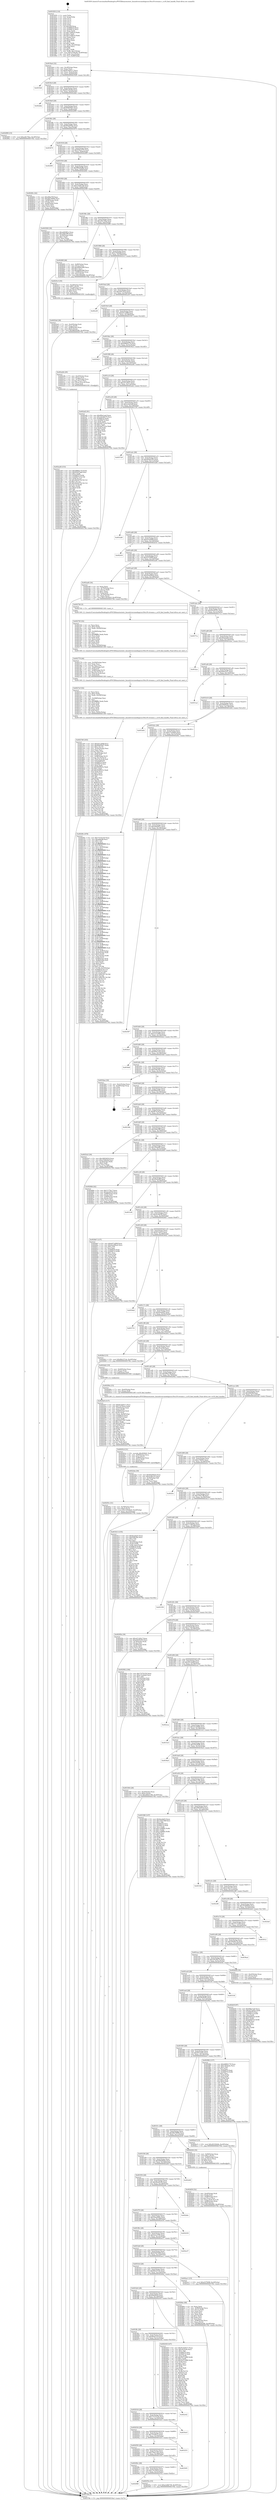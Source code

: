 digraph "0x401830" {
  label = "0x401830 (/mnt/c/Users/mathe/Desktop/tcc/POCII/binaries/extr_linuxdriversmediapcicx18cx18-streams.c_cx18_find_handle_Final-ollvm.out::main(0))"
  labelloc = "t"
  node[shape=record]

  Entry [label="",width=0.3,height=0.3,shape=circle,fillcolor=black,style=filled]
  "0x4018a4" [label="{
     0x4018a4 [32]\l
     | [instrs]\l
     &nbsp;&nbsp;0x4018a4 \<+6\>: mov -0xc8(%rbp),%eax\l
     &nbsp;&nbsp;0x4018aa \<+2\>: mov %eax,%ecx\l
     &nbsp;&nbsp;0x4018ac \<+6\>: sub $0x81da6517,%ecx\l
     &nbsp;&nbsp;0x4018b2 \<+6\>: mov %eax,-0xdc(%rbp)\l
     &nbsp;&nbsp;0x4018b8 \<+6\>: mov %ecx,-0xe0(%rbp)\l
     &nbsp;&nbsp;0x4018be \<+6\>: je 0000000000403526 \<main+0x1cf6\>\l
  }"]
  "0x403526" [label="{
     0x403526\l
  }", style=dashed]
  "0x4018c4" [label="{
     0x4018c4 [28]\l
     | [instrs]\l
     &nbsp;&nbsp;0x4018c4 \<+5\>: jmp 00000000004018c9 \<main+0x99\>\l
     &nbsp;&nbsp;0x4018c9 \<+6\>: mov -0xdc(%rbp),%eax\l
     &nbsp;&nbsp;0x4018cf \<+5\>: sub $0x841d5e6d,%eax\l
     &nbsp;&nbsp;0x4018d4 \<+6\>: mov %eax,-0xe4(%rbp)\l
     &nbsp;&nbsp;0x4018da \<+6\>: je 0000000000402dbe \<main+0x158e\>\l
  }"]
  Exit [label="",width=0.3,height=0.3,shape=circle,fillcolor=black,style=filled,peripheries=2]
  "0x402dbe" [label="{
     0x402dbe\l
  }", style=dashed]
  "0x4018e0" [label="{
     0x4018e0 [28]\l
     | [instrs]\l
     &nbsp;&nbsp;0x4018e0 \<+5\>: jmp 00000000004018e5 \<main+0xb5\>\l
     &nbsp;&nbsp;0x4018e5 \<+6\>: mov -0xdc(%rbp),%eax\l
     &nbsp;&nbsp;0x4018eb \<+5\>: sub $0x849f30d7,%eax\l
     &nbsp;&nbsp;0x4018f0 \<+6\>: mov %eax,-0xe8(%rbp)\l
     &nbsp;&nbsp;0x4018f6 \<+6\>: je 0000000000402890 \<main+0x1060\>\l
  }"]
  "0x402b5f" [label="{
     0x402b5f [97]\l
     | [instrs]\l
     &nbsp;&nbsp;0x402b5f \<+5\>: mov $0xf09e1ee0,%ecx\l
     &nbsp;&nbsp;0x402b64 \<+5\>: mov $0x457aef2a,%edx\l
     &nbsp;&nbsp;0x402b69 \<+7\>: mov 0x406070,%esi\l
     &nbsp;&nbsp;0x402b70 \<+8\>: mov 0x406074,%r8d\l
     &nbsp;&nbsp;0x402b78 \<+3\>: mov %esi,%r9d\l
     &nbsp;&nbsp;0x402b7b \<+7\>: add $0xbbfbf3cb,%r9d\l
     &nbsp;&nbsp;0x402b82 \<+4\>: sub $0x1,%r9d\l
     &nbsp;&nbsp;0x402b86 \<+7\>: sub $0xbbfbf3cb,%r9d\l
     &nbsp;&nbsp;0x402b8d \<+4\>: imul %r9d,%esi\l
     &nbsp;&nbsp;0x402b91 \<+3\>: and $0x1,%esi\l
     &nbsp;&nbsp;0x402b94 \<+3\>: cmp $0x0,%esi\l
     &nbsp;&nbsp;0x402b97 \<+4\>: sete %r10b\l
     &nbsp;&nbsp;0x402b9b \<+4\>: cmp $0xa,%r8d\l
     &nbsp;&nbsp;0x402b9f \<+4\>: setl %r11b\l
     &nbsp;&nbsp;0x402ba3 \<+3\>: mov %r10b,%bl\l
     &nbsp;&nbsp;0x402ba6 \<+3\>: and %r11b,%bl\l
     &nbsp;&nbsp;0x402ba9 \<+3\>: xor %r11b,%r10b\l
     &nbsp;&nbsp;0x402bac \<+3\>: or %r10b,%bl\l
     &nbsp;&nbsp;0x402baf \<+3\>: test $0x1,%bl\l
     &nbsp;&nbsp;0x402bb2 \<+3\>: cmovne %edx,%ecx\l
     &nbsp;&nbsp;0x402bb5 \<+6\>: mov %ecx,-0xc8(%rbp)\l
     &nbsp;&nbsp;0x402bbb \<+5\>: jmp 000000000040376b \<main+0x1f3b\>\l
  }"]
  "0x402890" [label="{
     0x402890 [15]\l
     | [instrs]\l
     &nbsp;&nbsp;0x402890 \<+10\>: movl $0xa4fc74ba,-0xc8(%rbp)\l
     &nbsp;&nbsp;0x40289a \<+5\>: jmp 000000000040376b \<main+0x1f3b\>\l
  }"]
  "0x4018fc" [label="{
     0x4018fc [28]\l
     | [instrs]\l
     &nbsp;&nbsp;0x4018fc \<+5\>: jmp 0000000000401901 \<main+0xd1\>\l
     &nbsp;&nbsp;0x401901 \<+6\>: mov -0xdc(%rbp),%eax\l
     &nbsp;&nbsp;0x401907 \<+5\>: sub $0x90ab95be,%eax\l
     &nbsp;&nbsp;0x40190c \<+6\>: mov %eax,-0xec(%rbp)\l
     &nbsp;&nbsp;0x401912 \<+6\>: je 0000000000403670 \<main+0x1e40\>\l
  }"]
  "0x402a28" [label="{
     0x402a28 [153]\l
     | [instrs]\l
     &nbsp;&nbsp;0x402a28 \<+5\>: mov $0xb8892179,%edx\l
     &nbsp;&nbsp;0x402a2d \<+5\>: mov $0x63047dd9,%esi\l
     &nbsp;&nbsp;0x402a32 \<+3\>: mov $0x1,%r8b\l
     &nbsp;&nbsp;0x402a35 \<+8\>: mov 0x406070,%r9d\l
     &nbsp;&nbsp;0x402a3d \<+8\>: mov 0x406074,%r10d\l
     &nbsp;&nbsp;0x402a45 \<+3\>: mov %r9d,%r11d\l
     &nbsp;&nbsp;0x402a48 \<+7\>: sub $0x3b424752,%r11d\l
     &nbsp;&nbsp;0x402a4f \<+4\>: sub $0x1,%r11d\l
     &nbsp;&nbsp;0x402a53 \<+7\>: add $0x3b424752,%r11d\l
     &nbsp;&nbsp;0x402a5a \<+4\>: imul %r11d,%r9d\l
     &nbsp;&nbsp;0x402a5e \<+4\>: and $0x1,%r9d\l
     &nbsp;&nbsp;0x402a62 \<+4\>: cmp $0x0,%r9d\l
     &nbsp;&nbsp;0x402a66 \<+3\>: sete %bl\l
     &nbsp;&nbsp;0x402a69 \<+4\>: cmp $0xa,%r10d\l
     &nbsp;&nbsp;0x402a6d \<+4\>: setl %r14b\l
     &nbsp;&nbsp;0x402a71 \<+3\>: mov %bl,%r15b\l
     &nbsp;&nbsp;0x402a74 \<+4\>: xor $0xff,%r15b\l
     &nbsp;&nbsp;0x402a78 \<+3\>: mov %r14b,%r12b\l
     &nbsp;&nbsp;0x402a7b \<+4\>: xor $0xff,%r12b\l
     &nbsp;&nbsp;0x402a7f \<+4\>: xor $0x0,%r8b\l
     &nbsp;&nbsp;0x402a83 \<+3\>: mov %r15b,%r13b\l
     &nbsp;&nbsp;0x402a86 \<+4\>: and $0x0,%r13b\l
     &nbsp;&nbsp;0x402a8a \<+3\>: and %r8b,%bl\l
     &nbsp;&nbsp;0x402a8d \<+3\>: mov %r12b,%al\l
     &nbsp;&nbsp;0x402a90 \<+2\>: and $0x0,%al\l
     &nbsp;&nbsp;0x402a92 \<+3\>: and %r8b,%r14b\l
     &nbsp;&nbsp;0x402a95 \<+3\>: or %bl,%r13b\l
     &nbsp;&nbsp;0x402a98 \<+3\>: or %r14b,%al\l
     &nbsp;&nbsp;0x402a9b \<+3\>: xor %al,%r13b\l
     &nbsp;&nbsp;0x402a9e \<+3\>: or %r12b,%r15b\l
     &nbsp;&nbsp;0x402aa1 \<+4\>: xor $0xff,%r15b\l
     &nbsp;&nbsp;0x402aa5 \<+4\>: or $0x0,%r8b\l
     &nbsp;&nbsp;0x402aa9 \<+3\>: and %r8b,%r15b\l
     &nbsp;&nbsp;0x402aac \<+3\>: or %r15b,%r13b\l
     &nbsp;&nbsp;0x402aaf \<+4\>: test $0x1,%r13b\l
     &nbsp;&nbsp;0x402ab3 \<+3\>: cmovne %esi,%edx\l
     &nbsp;&nbsp;0x402ab6 \<+6\>: mov %edx,-0xc8(%rbp)\l
     &nbsp;&nbsp;0x402abc \<+5\>: jmp 000000000040376b \<main+0x1f3b\>\l
  }"]
  "0x403670" [label="{
     0x403670\l
  }", style=dashed]
  "0x401918" [label="{
     0x401918 [28]\l
     | [instrs]\l
     &nbsp;&nbsp;0x401918 \<+5\>: jmp 000000000040191d \<main+0xed\>\l
     &nbsp;&nbsp;0x40191d \<+6\>: mov -0xdc(%rbp),%eax\l
     &nbsp;&nbsp;0x401923 \<+5\>: sub $0x938cb775,%eax\l
     &nbsp;&nbsp;0x401928 \<+6\>: mov %eax,-0xf0(%rbp)\l
     &nbsp;&nbsp;0x40192e \<+6\>: je 0000000000402f09 \<main+0x16d9\>\l
  }"]
  "0x40293c" [label="{
     0x40293c [31]\l
     | [instrs]\l
     &nbsp;&nbsp;0x40293c \<+4\>: mov -0x78(%rbp),%rcx\l
     &nbsp;&nbsp;0x402940 \<+6\>: movl $0x0,(%rcx)\l
     &nbsp;&nbsp;0x402946 \<+10\>: movl $0x13916dc0,-0xc8(%rbp)\l
     &nbsp;&nbsp;0x402950 \<+6\>: mov %eax,-0x210(%rbp)\l
     &nbsp;&nbsp;0x402956 \<+5\>: jmp 000000000040376b \<main+0x1f3b\>\l
  }"]
  "0x402f09" [label="{
     0x402f09\l
  }", style=dashed]
  "0x401934" [label="{
     0x401934 [28]\l
     | [instrs]\l
     &nbsp;&nbsp;0x401934 \<+5\>: jmp 0000000000401939 \<main+0x109\>\l
     &nbsp;&nbsp;0x401939 \<+6\>: mov -0xdc(%rbp),%eax\l
     &nbsp;&nbsp;0x40193f \<+5\>: sub $0x98b4428b,%eax\l
     &nbsp;&nbsp;0x401944 \<+6\>: mov %eax,-0xf4(%rbp)\l
     &nbsp;&nbsp;0x40194a \<+6\>: je 000000000040260c \<main+0xddc\>\l
  }"]
  "0x40291d" [label="{
     0x40291d [31]\l
     | [instrs]\l
     &nbsp;&nbsp;0x40291d \<+10\>: movabs $0x4040d1,%rdi\l
     &nbsp;&nbsp;0x402927 \<+4\>: mov -0x80(%rbp),%rcx\l
     &nbsp;&nbsp;0x40292b \<+3\>: mov %rax,(%rcx)\l
     &nbsp;&nbsp;0x40292e \<+4\>: mov -0x80(%rbp),%rax\l
     &nbsp;&nbsp;0x402932 \<+3\>: mov (%rax),%rsi\l
     &nbsp;&nbsp;0x402935 \<+2\>: mov $0x0,%al\l
     &nbsp;&nbsp;0x402937 \<+5\>: call 0000000000401040 \<printf@plt\>\l
     | [calls]\l
     &nbsp;&nbsp;0x401040 \{1\} (unknown)\l
  }"]
  "0x40260c" [label="{
     0x40260c [42]\l
     | [instrs]\l
     &nbsp;&nbsp;0x40260c \<+5\>: mov $0xd9b279f,%eax\l
     &nbsp;&nbsp;0x402611 \<+5\>: mov $0x48278946,%ecx\l
     &nbsp;&nbsp;0x402616 \<+7\>: mov -0x98(%rbp),%rdx\l
     &nbsp;&nbsp;0x40261d \<+2\>: mov (%rdx),%esi\l
     &nbsp;&nbsp;0x40261f \<+7\>: mov -0xa8(%rbp),%rdx\l
     &nbsp;&nbsp;0x402626 \<+2\>: cmp (%rdx),%esi\l
     &nbsp;&nbsp;0x402628 \<+3\>: cmovl %ecx,%eax\l
     &nbsp;&nbsp;0x40262b \<+6\>: mov %eax,-0xc8(%rbp)\l
     &nbsp;&nbsp;0x402631 \<+5\>: jmp 000000000040376b \<main+0x1f3b\>\l
  }"]
  "0x401950" [label="{
     0x401950 [28]\l
     | [instrs]\l
     &nbsp;&nbsp;0x401950 \<+5\>: jmp 0000000000401955 \<main+0x125\>\l
     &nbsp;&nbsp;0x401955 \<+6\>: mov -0xdc(%rbp),%eax\l
     &nbsp;&nbsp;0x40195b \<+5\>: sub $0xa3e8b738,%eax\l
     &nbsp;&nbsp;0x401960 \<+6\>: mov %eax,-0xf8(%rbp)\l
     &nbsp;&nbsp;0x401966 \<+6\>: je 0000000000402569 \<main+0xd39\>\l
  }"]
  "0x4027d9" [label="{
     0x4027d9 [183]\l
     | [instrs]\l
     &nbsp;&nbsp;0x4027d9 \<+5\>: mov $0xb47cd09f,%ecx\l
     &nbsp;&nbsp;0x4027de \<+5\>: mov $0x849f30d7,%edx\l
     &nbsp;&nbsp;0x4027e3 \<+3\>: mov $0x1,%r11b\l
     &nbsp;&nbsp;0x4027e6 \<+6\>: mov -0x20c(%rbp),%esi\l
     &nbsp;&nbsp;0x4027ec \<+3\>: imul %eax,%esi\l
     &nbsp;&nbsp;0x4027ef \<+3\>: movslq %esi,%r8\l
     &nbsp;&nbsp;0x4027f2 \<+7\>: mov -0xa0(%rbp),%r9\l
     &nbsp;&nbsp;0x4027f9 \<+3\>: mov (%r9),%r9\l
     &nbsp;&nbsp;0x4027fc \<+7\>: mov -0x98(%rbp),%r10\l
     &nbsp;&nbsp;0x402803 \<+3\>: movslq (%r10),%r10\l
     &nbsp;&nbsp;0x402806 \<+4\>: mov (%r9,%r10,8),%r9\l
     &nbsp;&nbsp;0x40280a \<+4\>: mov %r8,0x8(%r9)\l
     &nbsp;&nbsp;0x40280e \<+7\>: mov 0x406070,%eax\l
     &nbsp;&nbsp;0x402815 \<+7\>: mov 0x406074,%esi\l
     &nbsp;&nbsp;0x40281c \<+2\>: mov %eax,%edi\l
     &nbsp;&nbsp;0x40281e \<+6\>: sub $0x45408c5c,%edi\l
     &nbsp;&nbsp;0x402824 \<+3\>: sub $0x1,%edi\l
     &nbsp;&nbsp;0x402827 \<+6\>: add $0x45408c5c,%edi\l
     &nbsp;&nbsp;0x40282d \<+3\>: imul %edi,%eax\l
     &nbsp;&nbsp;0x402830 \<+3\>: and $0x1,%eax\l
     &nbsp;&nbsp;0x402833 \<+3\>: cmp $0x0,%eax\l
     &nbsp;&nbsp;0x402836 \<+3\>: sete %bl\l
     &nbsp;&nbsp;0x402839 \<+3\>: cmp $0xa,%esi\l
     &nbsp;&nbsp;0x40283c \<+4\>: setl %r14b\l
     &nbsp;&nbsp;0x402840 \<+3\>: mov %bl,%r15b\l
     &nbsp;&nbsp;0x402843 \<+4\>: xor $0xff,%r15b\l
     &nbsp;&nbsp;0x402847 \<+3\>: mov %r14b,%r12b\l
     &nbsp;&nbsp;0x40284a \<+4\>: xor $0xff,%r12b\l
     &nbsp;&nbsp;0x40284e \<+4\>: xor $0x1,%r11b\l
     &nbsp;&nbsp;0x402852 \<+3\>: mov %r15b,%r13b\l
     &nbsp;&nbsp;0x402855 \<+4\>: and $0xff,%r13b\l
     &nbsp;&nbsp;0x402859 \<+3\>: and %r11b,%bl\l
     &nbsp;&nbsp;0x40285c \<+3\>: mov %r12b,%al\l
     &nbsp;&nbsp;0x40285f \<+2\>: and $0xff,%al\l
     &nbsp;&nbsp;0x402861 \<+3\>: and %r11b,%r14b\l
     &nbsp;&nbsp;0x402864 \<+3\>: or %bl,%r13b\l
     &nbsp;&nbsp;0x402867 \<+3\>: or %r14b,%al\l
     &nbsp;&nbsp;0x40286a \<+3\>: xor %al,%r13b\l
     &nbsp;&nbsp;0x40286d \<+3\>: or %r12b,%r15b\l
     &nbsp;&nbsp;0x402870 \<+4\>: xor $0xff,%r15b\l
     &nbsp;&nbsp;0x402874 \<+4\>: or $0x1,%r11b\l
     &nbsp;&nbsp;0x402878 \<+3\>: and %r11b,%r15b\l
     &nbsp;&nbsp;0x40287b \<+3\>: or %r15b,%r13b\l
     &nbsp;&nbsp;0x40287e \<+4\>: test $0x1,%r13b\l
     &nbsp;&nbsp;0x402882 \<+3\>: cmovne %edx,%ecx\l
     &nbsp;&nbsp;0x402885 \<+6\>: mov %ecx,-0xc8(%rbp)\l
     &nbsp;&nbsp;0x40288b \<+5\>: jmp 000000000040376b \<main+0x1f3b\>\l
  }"]
  "0x402569" [label="{
     0x402569 [30]\l
     | [instrs]\l
     &nbsp;&nbsp;0x402569 \<+5\>: mov $0xeb82f63c,%eax\l
     &nbsp;&nbsp;0x40256e \<+5\>: mov $0x2d8a598,%ecx\l
     &nbsp;&nbsp;0x402573 \<+3\>: mov -0x34(%rbp),%edx\l
     &nbsp;&nbsp;0x402576 \<+3\>: cmp $0x1,%edx\l
     &nbsp;&nbsp;0x402579 \<+3\>: cmovl %ecx,%eax\l
     &nbsp;&nbsp;0x40257c \<+6\>: mov %eax,-0xc8(%rbp)\l
     &nbsp;&nbsp;0x402582 \<+5\>: jmp 000000000040376b \<main+0x1f3b\>\l
  }"]
  "0x40196c" [label="{
     0x40196c [28]\l
     | [instrs]\l
     &nbsp;&nbsp;0x40196c \<+5\>: jmp 0000000000401971 \<main+0x141\>\l
     &nbsp;&nbsp;0x401971 \<+6\>: mov -0xdc(%rbp),%eax\l
     &nbsp;&nbsp;0x401977 \<+5\>: sub $0xa4fc74ba,%eax\l
     &nbsp;&nbsp;0x40197c \<+6\>: mov %eax,-0xfc(%rbp)\l
     &nbsp;&nbsp;0x401982 \<+6\>: je 000000000040289f \<main+0x106f\>\l
  }"]
  "0x4027a5" [label="{
     0x4027a5 [52]\l
     | [instrs]\l
     &nbsp;&nbsp;0x4027a5 \<+2\>: xor %ecx,%ecx\l
     &nbsp;&nbsp;0x4027a7 \<+5\>: mov $0x2,%edx\l
     &nbsp;&nbsp;0x4027ac \<+6\>: mov %edx,-0x208(%rbp)\l
     &nbsp;&nbsp;0x4027b2 \<+1\>: cltd\l
     &nbsp;&nbsp;0x4027b3 \<+6\>: mov -0x208(%rbp),%esi\l
     &nbsp;&nbsp;0x4027b9 \<+2\>: idiv %esi\l
     &nbsp;&nbsp;0x4027bb \<+6\>: imul $0xfffffffe,%edx,%edx\l
     &nbsp;&nbsp;0x4027c1 \<+2\>: mov %ecx,%edi\l
     &nbsp;&nbsp;0x4027c3 \<+2\>: sub %edx,%edi\l
     &nbsp;&nbsp;0x4027c5 \<+2\>: mov %ecx,%edx\l
     &nbsp;&nbsp;0x4027c7 \<+3\>: sub $0x1,%edx\l
     &nbsp;&nbsp;0x4027ca \<+2\>: add %edx,%edi\l
     &nbsp;&nbsp;0x4027cc \<+2\>: sub %edi,%ecx\l
     &nbsp;&nbsp;0x4027ce \<+6\>: mov %ecx,-0x20c(%rbp)\l
     &nbsp;&nbsp;0x4027d4 \<+5\>: call 0000000000401160 \<next_i\>\l
     | [calls]\l
     &nbsp;&nbsp;0x401160 \{1\} (/mnt/c/Users/mathe/Desktop/tcc/POCII/binaries/extr_linuxdriversmediapcicx18cx18-streams.c_cx18_find_handle_Final-ollvm.out::next_i)\l
  }"]
  "0x40289f" [label="{
     0x40289f [48]\l
     | [instrs]\l
     &nbsp;&nbsp;0x40289f \<+7\>: mov -0x88(%rbp),%rax\l
     &nbsp;&nbsp;0x4028a6 \<+2\>: mov (%rax),%ecx\l
     &nbsp;&nbsp;0x4028a8 \<+6\>: add $0xdb96a4d6,%ecx\l
     &nbsp;&nbsp;0x4028ae \<+3\>: add $0x1,%ecx\l
     &nbsp;&nbsp;0x4028b1 \<+6\>: sub $0xdb96a4d6,%ecx\l
     &nbsp;&nbsp;0x4028b7 \<+7\>: mov -0x88(%rbp),%rax\l
     &nbsp;&nbsp;0x4028be \<+2\>: mov %ecx,(%rax)\l
     &nbsp;&nbsp;0x4028c0 \<+10\>: movl $0x306ab80,-0xc8(%rbp)\l
     &nbsp;&nbsp;0x4028ca \<+5\>: jmp 000000000040376b \<main+0x1f3b\>\l
  }"]
  "0x401988" [label="{
     0x401988 [28]\l
     | [instrs]\l
     &nbsp;&nbsp;0x401988 \<+5\>: jmp 000000000040198d \<main+0x15d\>\l
     &nbsp;&nbsp;0x40198d \<+6\>: mov -0xdc(%rbp),%eax\l
     &nbsp;&nbsp;0x401993 \<+5\>: sub $0xa79dbdbf,%eax\l
     &nbsp;&nbsp;0x401998 \<+6\>: mov %eax,-0x100(%rbp)\l
     &nbsp;&nbsp;0x40199e \<+6\>: je 00000000004025c3 \<main+0xd93\>\l
  }"]
  "0x402779" [label="{
     0x402779 [44]\l
     | [instrs]\l
     &nbsp;&nbsp;0x402779 \<+6\>: mov -0x204(%rbp),%ecx\l
     &nbsp;&nbsp;0x40277f \<+3\>: imul %eax,%ecx\l
     &nbsp;&nbsp;0x402782 \<+3\>: movslq %ecx,%r8\l
     &nbsp;&nbsp;0x402785 \<+7\>: mov -0xa0(%rbp),%r9\l
     &nbsp;&nbsp;0x40278c \<+3\>: mov (%r9),%r9\l
     &nbsp;&nbsp;0x40278f \<+7\>: mov -0x98(%rbp),%r10\l
     &nbsp;&nbsp;0x402796 \<+3\>: movslq (%r10),%r10\l
     &nbsp;&nbsp;0x402799 \<+4\>: mov (%r9,%r10,8),%r9\l
     &nbsp;&nbsp;0x40279d \<+3\>: mov %r8,(%r9)\l
     &nbsp;&nbsp;0x4027a0 \<+5\>: call 0000000000401160 \<next_i\>\l
     | [calls]\l
     &nbsp;&nbsp;0x401160 \{1\} (/mnt/c/Users/mathe/Desktop/tcc/POCII/binaries/extr_linuxdriversmediapcicx18cx18-streams.c_cx18_find_handle_Final-ollvm.out::next_i)\l
  }"]
  "0x4025c3" [label="{
     0x4025c3 [35]\l
     | [instrs]\l
     &nbsp;&nbsp;0x4025c3 \<+7\>: mov -0xa8(%rbp),%rax\l
     &nbsp;&nbsp;0x4025ca \<+6\>: movl $0x1,(%rax)\l
     &nbsp;&nbsp;0x4025d0 \<+7\>: mov -0xa8(%rbp),%rax\l
     &nbsp;&nbsp;0x4025d7 \<+3\>: movslq (%rax),%rax\l
     &nbsp;&nbsp;0x4025da \<+4\>: shl $0x3,%rax\l
     &nbsp;&nbsp;0x4025de \<+3\>: mov %rax,%rdi\l
     &nbsp;&nbsp;0x4025e1 \<+5\>: call 0000000000401050 \<malloc@plt\>\l
     | [calls]\l
     &nbsp;&nbsp;0x401050 \{1\} (unknown)\l
  }"]
  "0x4019a4" [label="{
     0x4019a4 [28]\l
     | [instrs]\l
     &nbsp;&nbsp;0x4019a4 \<+5\>: jmp 00000000004019a9 \<main+0x179\>\l
     &nbsp;&nbsp;0x4019a9 \<+6\>: mov -0xdc(%rbp),%eax\l
     &nbsp;&nbsp;0x4019af \<+5\>: sub $0xab475f1d,%eax\l
     &nbsp;&nbsp;0x4019b4 \<+6\>: mov %eax,-0x104(%rbp)\l
     &nbsp;&nbsp;0x4019ba \<+6\>: je 0000000000402cf9 \<main+0x14c9\>\l
  }"]
  "0x402745" [label="{
     0x402745 [52]\l
     | [instrs]\l
     &nbsp;&nbsp;0x402745 \<+2\>: xor %ecx,%ecx\l
     &nbsp;&nbsp;0x402747 \<+5\>: mov $0x2,%edx\l
     &nbsp;&nbsp;0x40274c \<+6\>: mov %edx,-0x200(%rbp)\l
     &nbsp;&nbsp;0x402752 \<+1\>: cltd\l
     &nbsp;&nbsp;0x402753 \<+6\>: mov -0x200(%rbp),%esi\l
     &nbsp;&nbsp;0x402759 \<+2\>: idiv %esi\l
     &nbsp;&nbsp;0x40275b \<+6\>: imul $0xfffffffe,%edx,%edx\l
     &nbsp;&nbsp;0x402761 \<+2\>: mov %ecx,%edi\l
     &nbsp;&nbsp;0x402763 \<+2\>: sub %edx,%edi\l
     &nbsp;&nbsp;0x402765 \<+2\>: mov %ecx,%edx\l
     &nbsp;&nbsp;0x402767 \<+3\>: sub $0x1,%edx\l
     &nbsp;&nbsp;0x40276a \<+2\>: add %edx,%edi\l
     &nbsp;&nbsp;0x40276c \<+2\>: sub %edi,%ecx\l
     &nbsp;&nbsp;0x40276e \<+6\>: mov %ecx,-0x204(%rbp)\l
     &nbsp;&nbsp;0x402774 \<+5\>: call 0000000000401160 \<next_i\>\l
     | [calls]\l
     &nbsp;&nbsp;0x401160 \{1\} (/mnt/c/Users/mathe/Desktop/tcc/POCII/binaries/extr_linuxdriversmediapcicx18cx18-streams.c_cx18_find_handle_Final-ollvm.out::next_i)\l
  }"]
  "0x402cf9" [label="{
     0x402cf9\l
  }", style=dashed]
  "0x4019c0" [label="{
     0x4019c0 [28]\l
     | [instrs]\l
     &nbsp;&nbsp;0x4019c0 \<+5\>: jmp 00000000004019c5 \<main+0x195\>\l
     &nbsp;&nbsp;0x4019c5 \<+6\>: mov -0xdc(%rbp),%eax\l
     &nbsp;&nbsp;0x4019cb \<+5\>: sub $0xb47cd09f,%eax\l
     &nbsp;&nbsp;0x4019d0 \<+6\>: mov %eax,-0x108(%rbp)\l
     &nbsp;&nbsp;0x4019d6 \<+6\>: je 000000000040355f \<main+0x1d2f\>\l
  }"]
  "0x402659" [label="{
     0x402659 [52]\l
     | [instrs]\l
     &nbsp;&nbsp;0x402659 \<+7\>: mov -0xa0(%rbp),%rdi\l
     &nbsp;&nbsp;0x402660 \<+3\>: mov (%rdi),%rdi\l
     &nbsp;&nbsp;0x402663 \<+7\>: mov -0x98(%rbp),%rcx\l
     &nbsp;&nbsp;0x40266a \<+3\>: movslq (%rcx),%rcx\l
     &nbsp;&nbsp;0x40266d \<+4\>: mov %rax,(%rdi,%rcx,8)\l
     &nbsp;&nbsp;0x402671 \<+7\>: mov -0x88(%rbp),%rax\l
     &nbsp;&nbsp;0x402678 \<+6\>: movl $0x0,(%rax)\l
     &nbsp;&nbsp;0x40267e \<+10\>: movl $0x306ab80,-0xc8(%rbp)\l
     &nbsp;&nbsp;0x402688 \<+5\>: jmp 000000000040376b \<main+0x1f3b\>\l
  }"]
  "0x40355f" [label="{
     0x40355f\l
  }", style=dashed]
  "0x4019dc" [label="{
     0x4019dc [28]\l
     | [instrs]\l
     &nbsp;&nbsp;0x4019dc \<+5\>: jmp 00000000004019e1 \<main+0x1b1\>\l
     &nbsp;&nbsp;0x4019e1 \<+6\>: mov -0xdc(%rbp),%eax\l
     &nbsp;&nbsp;0x4019e7 \<+5\>: sub $0xb8892179,%eax\l
     &nbsp;&nbsp;0x4019ec \<+6\>: mov %eax,-0x10c(%rbp)\l
     &nbsp;&nbsp;0x4019f2 \<+6\>: je 0000000000403623 \<main+0x1df3\>\l
  }"]
  "0x4025e6" [label="{
     0x4025e6 [38]\l
     | [instrs]\l
     &nbsp;&nbsp;0x4025e6 \<+7\>: mov -0xa0(%rbp),%rdi\l
     &nbsp;&nbsp;0x4025ed \<+3\>: mov %rax,(%rdi)\l
     &nbsp;&nbsp;0x4025f0 \<+7\>: mov -0x98(%rbp),%rax\l
     &nbsp;&nbsp;0x4025f7 \<+6\>: movl $0x0,(%rax)\l
     &nbsp;&nbsp;0x4025fd \<+10\>: movl $0x98b4428b,-0xc8(%rbp)\l
     &nbsp;&nbsp;0x402607 \<+5\>: jmp 000000000040376b \<main+0x1f3b\>\l
  }"]
  "0x403623" [label="{
     0x403623\l
  }", style=dashed]
  "0x4019f8" [label="{
     0x4019f8 [28]\l
     | [instrs]\l
     &nbsp;&nbsp;0x4019f8 \<+5\>: jmp 00000000004019fd \<main+0x1cd\>\l
     &nbsp;&nbsp;0x4019fd \<+6\>: mov -0xdc(%rbp),%eax\l
     &nbsp;&nbsp;0x401a03 \<+5\>: sub $0xc3f24ada,%eax\l
     &nbsp;&nbsp;0x401a08 \<+6\>: mov %eax,-0x110(%rbp)\l
     &nbsp;&nbsp;0x401a0e \<+6\>: je 0000000000402a0b \<main+0x11db\>\l
  }"]
  "0x402088" [label="{
     0x402088\l
  }", style=dashed]
  "0x402a0b" [label="{
     0x402a0b [29]\l
     | [instrs]\l
     &nbsp;&nbsp;0x402a0b \<+7\>: mov -0xa0(%rbp),%rax\l
     &nbsp;&nbsp;0x402a12 \<+3\>: mov (%rax),%rax\l
     &nbsp;&nbsp;0x402a15 \<+4\>: mov -0x78(%rbp),%rcx\l
     &nbsp;&nbsp;0x402a19 \<+3\>: movslq (%rcx),%rcx\l
     &nbsp;&nbsp;0x402a1c \<+4\>: mov (%rax,%rcx,8),%rax\l
     &nbsp;&nbsp;0x402a20 \<+3\>: mov %rax,%rdi\l
     &nbsp;&nbsp;0x402a23 \<+5\>: call 0000000000401030 \<free@plt\>\l
     | [calls]\l
     &nbsp;&nbsp;0x401030 \{1\} (unknown)\l
  }"]
  "0x401a14" [label="{
     0x401a14 [28]\l
     | [instrs]\l
     &nbsp;&nbsp;0x401a14 \<+5\>: jmp 0000000000401a19 \<main+0x1e9\>\l
     &nbsp;&nbsp;0x401a19 \<+6\>: mov -0xdc(%rbp),%eax\l
     &nbsp;&nbsp;0x401a1f \<+5\>: sub $0xcb7c40a7,%eax\l
     &nbsp;&nbsp;0x401a24 \<+6\>: mov %eax,-0x114(%rbp)\l
     &nbsp;&nbsp;0x401a2a \<+6\>: je 0000000000402af2 \<main+0x12c2\>\l
  }"]
  "0x40255a" [label="{
     0x40255a [15]\l
     | [instrs]\l
     &nbsp;&nbsp;0x40255a \<+10\>: movl $0xa3e8b738,-0xc8(%rbp)\l
     &nbsp;&nbsp;0x402564 \<+5\>: jmp 000000000040376b \<main+0x1f3b\>\l
  }"]
  "0x402af2" [label="{
     0x402af2 [91]\l
     | [instrs]\l
     &nbsp;&nbsp;0x402af2 \<+5\>: mov $0xf09e1ee0,%eax\l
     &nbsp;&nbsp;0x402af7 \<+5\>: mov $0x3d538279,%ecx\l
     &nbsp;&nbsp;0x402afc \<+7\>: mov 0x406070,%edx\l
     &nbsp;&nbsp;0x402b03 \<+7\>: mov 0x406074,%esi\l
     &nbsp;&nbsp;0x402b0a \<+2\>: mov %edx,%edi\l
     &nbsp;&nbsp;0x402b0c \<+6\>: add $0x4a072c2e,%edi\l
     &nbsp;&nbsp;0x402b12 \<+3\>: sub $0x1,%edi\l
     &nbsp;&nbsp;0x402b15 \<+6\>: sub $0x4a072c2e,%edi\l
     &nbsp;&nbsp;0x402b1b \<+3\>: imul %edi,%edx\l
     &nbsp;&nbsp;0x402b1e \<+3\>: and $0x1,%edx\l
     &nbsp;&nbsp;0x402b21 \<+3\>: cmp $0x0,%edx\l
     &nbsp;&nbsp;0x402b24 \<+4\>: sete %r8b\l
     &nbsp;&nbsp;0x402b28 \<+3\>: cmp $0xa,%esi\l
     &nbsp;&nbsp;0x402b2b \<+4\>: setl %r9b\l
     &nbsp;&nbsp;0x402b2f \<+3\>: mov %r8b,%r10b\l
     &nbsp;&nbsp;0x402b32 \<+3\>: and %r9b,%r10b\l
     &nbsp;&nbsp;0x402b35 \<+3\>: xor %r9b,%r8b\l
     &nbsp;&nbsp;0x402b38 \<+3\>: or %r8b,%r10b\l
     &nbsp;&nbsp;0x402b3b \<+4\>: test $0x1,%r10b\l
     &nbsp;&nbsp;0x402b3f \<+3\>: cmovne %ecx,%eax\l
     &nbsp;&nbsp;0x402b42 \<+6\>: mov %eax,-0xc8(%rbp)\l
     &nbsp;&nbsp;0x402b48 \<+5\>: jmp 000000000040376b \<main+0x1f3b\>\l
  }"]
  "0x401a30" [label="{
     0x401a30 [28]\l
     | [instrs]\l
     &nbsp;&nbsp;0x401a30 \<+5\>: jmp 0000000000401a35 \<main+0x205\>\l
     &nbsp;&nbsp;0x401a35 \<+6\>: mov -0xdc(%rbp),%eax\l
     &nbsp;&nbsp;0x401a3b \<+5\>: sub $0xce2b5e4f,%eax\l
     &nbsp;&nbsp;0x401a40 \<+6\>: mov %eax,-0x118(%rbp)\l
     &nbsp;&nbsp;0x401a46 \<+6\>: je 0000000000403729 \<main+0x1ef9\>\l
  }"]
  "0x40206c" [label="{
     0x40206c [28]\l
     | [instrs]\l
     &nbsp;&nbsp;0x40206c \<+5\>: jmp 0000000000402071 \<main+0x841\>\l
     &nbsp;&nbsp;0x402071 \<+6\>: mov -0xdc(%rbp),%eax\l
     &nbsp;&nbsp;0x402077 \<+5\>: sub $0x7d15f4c6,%eax\l
     &nbsp;&nbsp;0x40207c \<+6\>: mov %eax,-0x1fc(%rbp)\l
     &nbsp;&nbsp;0x402082 \<+6\>: je 000000000040255a \<main+0xd2a\>\l
  }"]
  "0x403729" [label="{
     0x403729\l
  }", style=dashed]
  "0x401a4c" [label="{
     0x401a4c [28]\l
     | [instrs]\l
     &nbsp;&nbsp;0x401a4c \<+5\>: jmp 0000000000401a51 \<main+0x221\>\l
     &nbsp;&nbsp;0x401a51 \<+6\>: mov -0xdc(%rbp),%eax\l
     &nbsp;&nbsp;0x401a57 \<+5\>: sub $0xd02fe350,%eax\l
     &nbsp;&nbsp;0x401a5c \<+6\>: mov %eax,-0x11c(%rbp)\l
     &nbsp;&nbsp;0x401a62 \<+6\>: je 00000000004032d0 \<main+0x1aa0\>\l
  }"]
  "0x403505" [label="{
     0x403505\l
  }", style=dashed]
  "0x4032d0" [label="{
     0x4032d0\l
  }", style=dashed]
  "0x401a68" [label="{
     0x401a68 [28]\l
     | [instrs]\l
     &nbsp;&nbsp;0x401a68 \<+5\>: jmp 0000000000401a6d \<main+0x23d\>\l
     &nbsp;&nbsp;0x401a6d \<+6\>: mov -0xdc(%rbp),%eax\l
     &nbsp;&nbsp;0x401a73 \<+5\>: sub $0xd14c800f,%eax\l
     &nbsp;&nbsp;0x401a78 \<+6\>: mov %eax,-0x120(%rbp)\l
     &nbsp;&nbsp;0x401a7e \<+6\>: je 0000000000402f18 \<main+0x16e8\>\l
  }"]
  "0x402050" [label="{
     0x402050 [28]\l
     | [instrs]\l
     &nbsp;&nbsp;0x402050 \<+5\>: jmp 0000000000402055 \<main+0x825\>\l
     &nbsp;&nbsp;0x402055 \<+6\>: mov -0xdc(%rbp),%eax\l
     &nbsp;&nbsp;0x40205b \<+5\>: sub $0x76de1cd5,%eax\l
     &nbsp;&nbsp;0x402060 \<+6\>: mov %eax,-0x1f8(%rbp)\l
     &nbsp;&nbsp;0x402066 \<+6\>: je 0000000000403505 \<main+0x1cd5\>\l
  }"]
  "0x402f18" [label="{
     0x402f18\l
  }", style=dashed]
  "0x401a84" [label="{
     0x401a84 [28]\l
     | [instrs]\l
     &nbsp;&nbsp;0x401a84 \<+5\>: jmp 0000000000401a89 \<main+0x259\>\l
     &nbsp;&nbsp;0x401a89 \<+6\>: mov -0xdc(%rbp),%eax\l
     &nbsp;&nbsp;0x401a8f \<+5\>: sub $0xd1f7608f,%eax\l
     &nbsp;&nbsp;0x401a94 \<+6\>: mov %eax,-0x124(%rbp)\l
     &nbsp;&nbsp;0x401a9a \<+6\>: je 0000000000402ad0 \<main+0x12a0\>\l
  }"]
  "0x403253" [label="{
     0x403253\l
  }", style=dashed]
  "0x402ad0" [label="{
     0x402ad0 [34]\l
     | [instrs]\l
     &nbsp;&nbsp;0x402ad0 \<+2\>: xor %eax,%eax\l
     &nbsp;&nbsp;0x402ad2 \<+4\>: mov -0x78(%rbp),%rcx\l
     &nbsp;&nbsp;0x402ad6 \<+2\>: mov (%rcx),%edx\l
     &nbsp;&nbsp;0x402ad8 \<+3\>: sub $0x1,%eax\l
     &nbsp;&nbsp;0x402adb \<+2\>: sub %eax,%edx\l
     &nbsp;&nbsp;0x402add \<+4\>: mov -0x78(%rbp),%rcx\l
     &nbsp;&nbsp;0x402ae1 \<+2\>: mov %edx,(%rcx)\l
     &nbsp;&nbsp;0x402ae3 \<+10\>: movl $0x13916dc0,-0xc8(%rbp)\l
     &nbsp;&nbsp;0x402aed \<+5\>: jmp 000000000040376b \<main+0x1f3b\>\l
  }"]
  "0x401aa0" [label="{
     0x401aa0 [28]\l
     | [instrs]\l
     &nbsp;&nbsp;0x401aa0 \<+5\>: jmp 0000000000401aa5 \<main+0x275\>\l
     &nbsp;&nbsp;0x401aa5 \<+6\>: mov -0xdc(%rbp),%eax\l
     &nbsp;&nbsp;0x401aab \<+5\>: sub $0xd2a496a4,%eax\l
     &nbsp;&nbsp;0x401ab0 \<+6\>: mov %eax,-0x128(%rbp)\l
     &nbsp;&nbsp;0x401ab6 \<+6\>: je 0000000000402740 \<main+0xf10\>\l
  }"]
  "0x402034" [label="{
     0x402034 [28]\l
     | [instrs]\l
     &nbsp;&nbsp;0x402034 \<+5\>: jmp 0000000000402039 \<main+0x809\>\l
     &nbsp;&nbsp;0x402039 \<+6\>: mov -0xdc(%rbp),%eax\l
     &nbsp;&nbsp;0x40203f \<+5\>: sub $0x741f0b33,%eax\l
     &nbsp;&nbsp;0x402044 \<+6\>: mov %eax,-0x1f4(%rbp)\l
     &nbsp;&nbsp;0x40204a \<+6\>: je 0000000000403253 \<main+0x1a23\>\l
  }"]
  "0x402740" [label="{
     0x402740 [5]\l
     | [instrs]\l
     &nbsp;&nbsp;0x402740 \<+5\>: call 0000000000401160 \<next_i\>\l
     | [calls]\l
     &nbsp;&nbsp;0x401160 \{1\} (/mnt/c/Users/mathe/Desktop/tcc/POCII/binaries/extr_linuxdriversmediapcicx18cx18-streams.c_cx18_find_handle_Final-ollvm.out::next_i)\l
  }"]
  "0x401abc" [label="{
     0x401abc [28]\l
     | [instrs]\l
     &nbsp;&nbsp;0x401abc \<+5\>: jmp 0000000000401ac1 \<main+0x291\>\l
     &nbsp;&nbsp;0x401ac1 \<+6\>: mov -0xdc(%rbp),%eax\l
     &nbsp;&nbsp;0x401ac7 \<+5\>: sub $0xd5e59741,%eax\l
     &nbsp;&nbsp;0x401acc \<+6\>: mov %eax,-0x12c(%rbp)\l
     &nbsp;&nbsp;0x401ad2 \<+6\>: je 000000000040371a \<main+0x1eea\>\l
  }"]
  "0x4034c0" [label="{
     0x4034c0\l
  }", style=dashed]
  "0x40371a" [label="{
     0x40371a\l
  }", style=dashed]
  "0x401ad8" [label="{
     0x401ad8 [28]\l
     | [instrs]\l
     &nbsp;&nbsp;0x401ad8 \<+5\>: jmp 0000000000401add \<main+0x2ad\>\l
     &nbsp;&nbsp;0x401add \<+6\>: mov -0xdc(%rbp),%eax\l
     &nbsp;&nbsp;0x401ae3 \<+5\>: sub $0xd62bdef4,%eax\l
     &nbsp;&nbsp;0x401ae8 \<+6\>: mov %eax,-0x130(%rbp)\l
     &nbsp;&nbsp;0x401aee \<+6\>: je 00000000004032ac \<main+0x1a7c\>\l
  }"]
  "0x402018" [label="{
     0x402018 [28]\l
     | [instrs]\l
     &nbsp;&nbsp;0x402018 \<+5\>: jmp 000000000040201d \<main+0x7ed\>\l
     &nbsp;&nbsp;0x40201d \<+6\>: mov -0xdc(%rbp),%eax\l
     &nbsp;&nbsp;0x402023 \<+5\>: sub $0x73374150,%eax\l
     &nbsp;&nbsp;0x402028 \<+6\>: mov %eax,-0x1f0(%rbp)\l
     &nbsp;&nbsp;0x40202e \<+6\>: je 00000000004034c0 \<main+0x1c90\>\l
  }"]
  "0x4032ac" [label="{
     0x4032ac\l
  }", style=dashed]
  "0x401af4" [label="{
     0x401af4 [28]\l
     | [instrs]\l
     &nbsp;&nbsp;0x401af4 \<+5\>: jmp 0000000000401af9 \<main+0x2c9\>\l
     &nbsp;&nbsp;0x401af9 \<+6\>: mov -0xdc(%rbp),%eax\l
     &nbsp;&nbsp;0x401aff \<+5\>: sub $0xddda5cd7,%eax\l
     &nbsp;&nbsp;0x401b04 \<+6\>: mov %eax,-0x134(%rbp)\l
     &nbsp;&nbsp;0x401b0a \<+6\>: je 00000000004031a2 \<main+0x1972\>\l
  }"]
  "0x402c62" [label="{
     0x402c62\l
  }", style=dashed]
  "0x4031a2" [label="{
     0x4031a2\l
  }", style=dashed]
  "0x401b10" [label="{
     0x401b10 [28]\l
     | [instrs]\l
     &nbsp;&nbsp;0x401b10 \<+5\>: jmp 0000000000401b15 \<main+0x2e5\>\l
     &nbsp;&nbsp;0x401b15 \<+6\>: mov -0xdc(%rbp),%eax\l
     &nbsp;&nbsp;0x401b1b \<+5\>: sub $0xe009522c,%eax\l
     &nbsp;&nbsp;0x401b20 \<+6\>: mov %eax,-0x138(%rbp)\l
     &nbsp;&nbsp;0x401b26 \<+6\>: je 0000000000403262 \<main+0x1a32\>\l
  }"]
  "0x4024e5" [label="{
     0x4024e5 [117]\l
     | [instrs]\l
     &nbsp;&nbsp;0x4024e5 \<+5\>: mov $0x81da6517,%ecx\l
     &nbsp;&nbsp;0x4024ea \<+5\>: mov $0x7d15f4c6,%edx\l
     &nbsp;&nbsp;0x4024ef \<+7\>: mov -0xb0(%rbp),%rdi\l
     &nbsp;&nbsp;0x4024f6 \<+2\>: mov %eax,(%rdi)\l
     &nbsp;&nbsp;0x4024f8 \<+7\>: mov -0xb0(%rbp),%rdi\l
     &nbsp;&nbsp;0x4024ff \<+2\>: mov (%rdi),%eax\l
     &nbsp;&nbsp;0x402501 \<+3\>: mov %eax,-0x34(%rbp)\l
     &nbsp;&nbsp;0x402504 \<+7\>: mov 0x406070,%eax\l
     &nbsp;&nbsp;0x40250b \<+7\>: mov 0x406074,%esi\l
     &nbsp;&nbsp;0x402512 \<+3\>: mov %eax,%r8d\l
     &nbsp;&nbsp;0x402515 \<+7\>: sub $0x5a937507,%r8d\l
     &nbsp;&nbsp;0x40251c \<+4\>: sub $0x1,%r8d\l
     &nbsp;&nbsp;0x402520 \<+7\>: add $0x5a937507,%r8d\l
     &nbsp;&nbsp;0x402527 \<+4\>: imul %r8d,%eax\l
     &nbsp;&nbsp;0x40252b \<+3\>: and $0x1,%eax\l
     &nbsp;&nbsp;0x40252e \<+3\>: cmp $0x0,%eax\l
     &nbsp;&nbsp;0x402531 \<+4\>: sete %r9b\l
     &nbsp;&nbsp;0x402535 \<+3\>: cmp $0xa,%esi\l
     &nbsp;&nbsp;0x402538 \<+4\>: setl %r10b\l
     &nbsp;&nbsp;0x40253c \<+3\>: mov %r9b,%r11b\l
     &nbsp;&nbsp;0x40253f \<+3\>: and %r10b,%r11b\l
     &nbsp;&nbsp;0x402542 \<+3\>: xor %r10b,%r9b\l
     &nbsp;&nbsp;0x402545 \<+3\>: or %r9b,%r11b\l
     &nbsp;&nbsp;0x402548 \<+4\>: test $0x1,%r11b\l
     &nbsp;&nbsp;0x40254c \<+3\>: cmovne %edx,%ecx\l
     &nbsp;&nbsp;0x40254f \<+6\>: mov %ecx,-0xc8(%rbp)\l
     &nbsp;&nbsp;0x402555 \<+5\>: jmp 000000000040376b \<main+0x1f3b\>\l
  }"]
  "0x403262" [label="{
     0x403262\l
  }", style=dashed]
  "0x401b2c" [label="{
     0x401b2c [28]\l
     | [instrs]\l
     &nbsp;&nbsp;0x401b2c \<+5\>: jmp 0000000000401b31 \<main+0x301\>\l
     &nbsp;&nbsp;0x401b31 \<+6\>: mov -0xdc(%rbp),%eax\l
     &nbsp;&nbsp;0x401b37 \<+5\>: sub $0xe72c6de6,%eax\l
     &nbsp;&nbsp;0x401b3c \<+6\>: mov %eax,-0x13c(%rbp)\l
     &nbsp;&nbsp;0x401b42 \<+6\>: je 00000000004020fc \<main+0x8cc\>\l
  }"]
  "0x401ffc" [label="{
     0x401ffc [28]\l
     | [instrs]\l
     &nbsp;&nbsp;0x401ffc \<+5\>: jmp 0000000000402001 \<main+0x7d1\>\l
     &nbsp;&nbsp;0x402001 \<+6\>: mov -0xdc(%rbp),%eax\l
     &nbsp;&nbsp;0x402007 \<+5\>: sub $0x6beb7acf,%eax\l
     &nbsp;&nbsp;0x40200c \<+6\>: mov %eax,-0x1ec(%rbp)\l
     &nbsp;&nbsp;0x402012 \<+6\>: je 0000000000402c62 \<main+0x1432\>\l
  }"]
  "0x4020fc" [label="{
     0x4020fc [478]\l
     | [instrs]\l
     &nbsp;&nbsp;0x4020fc \<+5\>: mov $0x73374150,%eax\l
     &nbsp;&nbsp;0x402101 \<+5\>: mov $0xdbff38f,%ecx\l
     &nbsp;&nbsp;0x402106 \<+2\>: mov $0x1,%dl\l
     &nbsp;&nbsp;0x402108 \<+3\>: mov %rsp,%rsi\l
     &nbsp;&nbsp;0x40210b \<+4\>: add $0xfffffffffffffff0,%rsi\l
     &nbsp;&nbsp;0x40210f \<+3\>: mov %rsi,%rsp\l
     &nbsp;&nbsp;0x402112 \<+7\>: mov %rsi,-0xc0(%rbp)\l
     &nbsp;&nbsp;0x402119 \<+3\>: mov %rsp,%rsi\l
     &nbsp;&nbsp;0x40211c \<+4\>: add $0xfffffffffffffff0,%rsi\l
     &nbsp;&nbsp;0x402120 \<+3\>: mov %rsi,%rsp\l
     &nbsp;&nbsp;0x402123 \<+3\>: mov %rsp,%rdi\l
     &nbsp;&nbsp;0x402126 \<+4\>: add $0xfffffffffffffff0,%rdi\l
     &nbsp;&nbsp;0x40212a \<+3\>: mov %rdi,%rsp\l
     &nbsp;&nbsp;0x40212d \<+7\>: mov %rdi,-0xb8(%rbp)\l
     &nbsp;&nbsp;0x402134 \<+3\>: mov %rsp,%rdi\l
     &nbsp;&nbsp;0x402137 \<+4\>: add $0xfffffffffffffff0,%rdi\l
     &nbsp;&nbsp;0x40213b \<+3\>: mov %rdi,%rsp\l
     &nbsp;&nbsp;0x40213e \<+7\>: mov %rdi,-0xb0(%rbp)\l
     &nbsp;&nbsp;0x402145 \<+3\>: mov %rsp,%rdi\l
     &nbsp;&nbsp;0x402148 \<+4\>: add $0xfffffffffffffff0,%rdi\l
     &nbsp;&nbsp;0x40214c \<+3\>: mov %rdi,%rsp\l
     &nbsp;&nbsp;0x40214f \<+7\>: mov %rdi,-0xa8(%rbp)\l
     &nbsp;&nbsp;0x402156 \<+3\>: mov %rsp,%rdi\l
     &nbsp;&nbsp;0x402159 \<+4\>: add $0xfffffffffffffff0,%rdi\l
     &nbsp;&nbsp;0x40215d \<+3\>: mov %rdi,%rsp\l
     &nbsp;&nbsp;0x402160 \<+7\>: mov %rdi,-0xa0(%rbp)\l
     &nbsp;&nbsp;0x402167 \<+3\>: mov %rsp,%rdi\l
     &nbsp;&nbsp;0x40216a \<+4\>: add $0xfffffffffffffff0,%rdi\l
     &nbsp;&nbsp;0x40216e \<+3\>: mov %rdi,%rsp\l
     &nbsp;&nbsp;0x402171 \<+7\>: mov %rdi,-0x98(%rbp)\l
     &nbsp;&nbsp;0x402178 \<+3\>: mov %rsp,%rdi\l
     &nbsp;&nbsp;0x40217b \<+4\>: add $0xfffffffffffffff0,%rdi\l
     &nbsp;&nbsp;0x40217f \<+3\>: mov %rdi,%rsp\l
     &nbsp;&nbsp;0x402182 \<+7\>: mov %rdi,-0x90(%rbp)\l
     &nbsp;&nbsp;0x402189 \<+3\>: mov %rsp,%rdi\l
     &nbsp;&nbsp;0x40218c \<+4\>: add $0xfffffffffffffff0,%rdi\l
     &nbsp;&nbsp;0x402190 \<+3\>: mov %rdi,%rsp\l
     &nbsp;&nbsp;0x402193 \<+7\>: mov %rdi,-0x88(%rbp)\l
     &nbsp;&nbsp;0x40219a \<+3\>: mov %rsp,%rdi\l
     &nbsp;&nbsp;0x40219d \<+4\>: add $0xfffffffffffffff0,%rdi\l
     &nbsp;&nbsp;0x4021a1 \<+3\>: mov %rdi,%rsp\l
     &nbsp;&nbsp;0x4021a4 \<+4\>: mov %rdi,-0x80(%rbp)\l
     &nbsp;&nbsp;0x4021a8 \<+3\>: mov %rsp,%rdi\l
     &nbsp;&nbsp;0x4021ab \<+4\>: add $0xfffffffffffffff0,%rdi\l
     &nbsp;&nbsp;0x4021af \<+3\>: mov %rdi,%rsp\l
     &nbsp;&nbsp;0x4021b2 \<+4\>: mov %rdi,-0x78(%rbp)\l
     &nbsp;&nbsp;0x4021b6 \<+3\>: mov %rsp,%rdi\l
     &nbsp;&nbsp;0x4021b9 \<+4\>: add $0xfffffffffffffff0,%rdi\l
     &nbsp;&nbsp;0x4021bd \<+3\>: mov %rdi,%rsp\l
     &nbsp;&nbsp;0x4021c0 \<+4\>: mov %rdi,-0x70(%rbp)\l
     &nbsp;&nbsp;0x4021c4 \<+3\>: mov %rsp,%rdi\l
     &nbsp;&nbsp;0x4021c7 \<+4\>: add $0xfffffffffffffff0,%rdi\l
     &nbsp;&nbsp;0x4021cb \<+3\>: mov %rdi,%rsp\l
     &nbsp;&nbsp;0x4021ce \<+4\>: mov %rdi,-0x68(%rbp)\l
     &nbsp;&nbsp;0x4021d2 \<+3\>: mov %rsp,%rdi\l
     &nbsp;&nbsp;0x4021d5 \<+4\>: add $0xfffffffffffffff0,%rdi\l
     &nbsp;&nbsp;0x4021d9 \<+3\>: mov %rdi,%rsp\l
     &nbsp;&nbsp;0x4021dc \<+4\>: mov %rdi,-0x60(%rbp)\l
     &nbsp;&nbsp;0x4021e0 \<+3\>: mov %rsp,%rdi\l
     &nbsp;&nbsp;0x4021e3 \<+4\>: add $0xfffffffffffffff0,%rdi\l
     &nbsp;&nbsp;0x4021e7 \<+3\>: mov %rdi,%rsp\l
     &nbsp;&nbsp;0x4021ea \<+4\>: mov %rdi,-0x58(%rbp)\l
     &nbsp;&nbsp;0x4021ee \<+3\>: mov %rsp,%rdi\l
     &nbsp;&nbsp;0x4021f1 \<+4\>: add $0xfffffffffffffff0,%rdi\l
     &nbsp;&nbsp;0x4021f5 \<+3\>: mov %rdi,%rsp\l
     &nbsp;&nbsp;0x4021f8 \<+4\>: mov %rdi,-0x50(%rbp)\l
     &nbsp;&nbsp;0x4021fc \<+3\>: mov %rsp,%rdi\l
     &nbsp;&nbsp;0x4021ff \<+4\>: add $0xfffffffffffffff0,%rdi\l
     &nbsp;&nbsp;0x402203 \<+3\>: mov %rdi,%rsp\l
     &nbsp;&nbsp;0x402206 \<+4\>: mov %rdi,-0x48(%rbp)\l
     &nbsp;&nbsp;0x40220a \<+3\>: mov %rsp,%rdi\l
     &nbsp;&nbsp;0x40220d \<+4\>: add $0xfffffffffffffff0,%rdi\l
     &nbsp;&nbsp;0x402211 \<+3\>: mov %rdi,%rsp\l
     &nbsp;&nbsp;0x402214 \<+4\>: mov %rdi,-0x40(%rbp)\l
     &nbsp;&nbsp;0x402218 \<+7\>: mov -0xc0(%rbp),%rdi\l
     &nbsp;&nbsp;0x40221f \<+6\>: movl $0x0,(%rdi)\l
     &nbsp;&nbsp;0x402225 \<+7\>: mov -0xcc(%rbp),%r8d\l
     &nbsp;&nbsp;0x40222c \<+3\>: mov %r8d,(%rsi)\l
     &nbsp;&nbsp;0x40222f \<+7\>: mov -0xb8(%rbp),%rdi\l
     &nbsp;&nbsp;0x402236 \<+7\>: mov -0xd8(%rbp),%r9\l
     &nbsp;&nbsp;0x40223d \<+3\>: mov %r9,(%rdi)\l
     &nbsp;&nbsp;0x402240 \<+3\>: cmpl $0x2,(%rsi)\l
     &nbsp;&nbsp;0x402243 \<+4\>: setne %r10b\l
     &nbsp;&nbsp;0x402247 \<+4\>: and $0x1,%r10b\l
     &nbsp;&nbsp;0x40224b \<+4\>: mov %r10b,-0x35(%rbp)\l
     &nbsp;&nbsp;0x40224f \<+8\>: mov 0x406070,%r11d\l
     &nbsp;&nbsp;0x402257 \<+7\>: mov 0x406074,%ebx\l
     &nbsp;&nbsp;0x40225e \<+3\>: mov %r11d,%r14d\l
     &nbsp;&nbsp;0x402261 \<+7\>: sub $0x13d92391,%r14d\l
     &nbsp;&nbsp;0x402268 \<+4\>: sub $0x1,%r14d\l
     &nbsp;&nbsp;0x40226c \<+7\>: add $0x13d92391,%r14d\l
     &nbsp;&nbsp;0x402273 \<+4\>: imul %r14d,%r11d\l
     &nbsp;&nbsp;0x402277 \<+4\>: and $0x1,%r11d\l
     &nbsp;&nbsp;0x40227b \<+4\>: cmp $0x0,%r11d\l
     &nbsp;&nbsp;0x40227f \<+4\>: sete %r10b\l
     &nbsp;&nbsp;0x402283 \<+3\>: cmp $0xa,%ebx\l
     &nbsp;&nbsp;0x402286 \<+4\>: setl %r15b\l
     &nbsp;&nbsp;0x40228a \<+3\>: mov %r10b,%r12b\l
     &nbsp;&nbsp;0x40228d \<+4\>: xor $0xff,%r12b\l
     &nbsp;&nbsp;0x402291 \<+3\>: mov %r15b,%r13b\l
     &nbsp;&nbsp;0x402294 \<+4\>: xor $0xff,%r13b\l
     &nbsp;&nbsp;0x402298 \<+3\>: xor $0x0,%dl\l
     &nbsp;&nbsp;0x40229b \<+3\>: mov %r12b,%sil\l
     &nbsp;&nbsp;0x40229e \<+4\>: and $0x0,%sil\l
     &nbsp;&nbsp;0x4022a2 \<+3\>: and %dl,%r10b\l
     &nbsp;&nbsp;0x4022a5 \<+3\>: mov %r13b,%dil\l
     &nbsp;&nbsp;0x4022a8 \<+4\>: and $0x0,%dil\l
     &nbsp;&nbsp;0x4022ac \<+3\>: and %dl,%r15b\l
     &nbsp;&nbsp;0x4022af \<+3\>: or %r10b,%sil\l
     &nbsp;&nbsp;0x4022b2 \<+3\>: or %r15b,%dil\l
     &nbsp;&nbsp;0x4022b5 \<+3\>: xor %dil,%sil\l
     &nbsp;&nbsp;0x4022b8 \<+3\>: or %r13b,%r12b\l
     &nbsp;&nbsp;0x4022bb \<+4\>: xor $0xff,%r12b\l
     &nbsp;&nbsp;0x4022bf \<+3\>: or $0x0,%dl\l
     &nbsp;&nbsp;0x4022c2 \<+3\>: and %dl,%r12b\l
     &nbsp;&nbsp;0x4022c5 \<+3\>: or %r12b,%sil\l
     &nbsp;&nbsp;0x4022c8 \<+4\>: test $0x1,%sil\l
     &nbsp;&nbsp;0x4022cc \<+3\>: cmovne %ecx,%eax\l
     &nbsp;&nbsp;0x4022cf \<+6\>: mov %eax,-0xc8(%rbp)\l
     &nbsp;&nbsp;0x4022d5 \<+5\>: jmp 000000000040376b \<main+0x1f3b\>\l
  }"]
  "0x401b48" [label="{
     0x401b48 [28]\l
     | [instrs]\l
     &nbsp;&nbsp;0x401b48 \<+5\>: jmp 0000000000401b4d \<main+0x31d\>\l
     &nbsp;&nbsp;0x401b4d \<+6\>: mov -0xdc(%rbp),%eax\l
     &nbsp;&nbsp;0x401b53 \<+5\>: sub $0xeb82f63c,%eax\l
     &nbsp;&nbsp;0x401b58 \<+6\>: mov %eax,-0x140(%rbp)\l
     &nbsp;&nbsp;0x401b5e \<+6\>: je 0000000000402587 \<main+0xd57\>\l
  }"]
  "0x40243f" [label="{
     0x40243f [147]\l
     | [instrs]\l
     &nbsp;&nbsp;0x40243f \<+5\>: mov $0x81da6517,%eax\l
     &nbsp;&nbsp;0x402444 \<+5\>: mov $0xc9cc636,%ecx\l
     &nbsp;&nbsp;0x402449 \<+2\>: mov $0x1,%dl\l
     &nbsp;&nbsp;0x40244b \<+7\>: mov 0x406070,%esi\l
     &nbsp;&nbsp;0x402452 \<+7\>: mov 0x406074,%edi\l
     &nbsp;&nbsp;0x402459 \<+3\>: mov %esi,%r8d\l
     &nbsp;&nbsp;0x40245c \<+7\>: add $0x5037a980,%r8d\l
     &nbsp;&nbsp;0x402463 \<+4\>: sub $0x1,%r8d\l
     &nbsp;&nbsp;0x402467 \<+7\>: sub $0x5037a980,%r8d\l
     &nbsp;&nbsp;0x40246e \<+4\>: imul %r8d,%esi\l
     &nbsp;&nbsp;0x402472 \<+3\>: and $0x1,%esi\l
     &nbsp;&nbsp;0x402475 \<+3\>: cmp $0x0,%esi\l
     &nbsp;&nbsp;0x402478 \<+4\>: sete %r9b\l
     &nbsp;&nbsp;0x40247c \<+3\>: cmp $0xa,%edi\l
     &nbsp;&nbsp;0x40247f \<+4\>: setl %r10b\l
     &nbsp;&nbsp;0x402483 \<+3\>: mov %r9b,%r11b\l
     &nbsp;&nbsp;0x402486 \<+4\>: xor $0xff,%r11b\l
     &nbsp;&nbsp;0x40248a \<+3\>: mov %r10b,%bl\l
     &nbsp;&nbsp;0x40248d \<+3\>: xor $0xff,%bl\l
     &nbsp;&nbsp;0x402490 \<+3\>: xor $0x1,%dl\l
     &nbsp;&nbsp;0x402493 \<+3\>: mov %r11b,%r14b\l
     &nbsp;&nbsp;0x402496 \<+4\>: and $0xff,%r14b\l
     &nbsp;&nbsp;0x40249a \<+3\>: and %dl,%r9b\l
     &nbsp;&nbsp;0x40249d \<+3\>: mov %bl,%r15b\l
     &nbsp;&nbsp;0x4024a0 \<+4\>: and $0xff,%r15b\l
     &nbsp;&nbsp;0x4024a4 \<+3\>: and %dl,%r10b\l
     &nbsp;&nbsp;0x4024a7 \<+3\>: or %r9b,%r14b\l
     &nbsp;&nbsp;0x4024aa \<+3\>: or %r10b,%r15b\l
     &nbsp;&nbsp;0x4024ad \<+3\>: xor %r15b,%r14b\l
     &nbsp;&nbsp;0x4024b0 \<+3\>: or %bl,%r11b\l
     &nbsp;&nbsp;0x4024b3 \<+4\>: xor $0xff,%r11b\l
     &nbsp;&nbsp;0x4024b7 \<+3\>: or $0x1,%dl\l
     &nbsp;&nbsp;0x4024ba \<+3\>: and %dl,%r11b\l
     &nbsp;&nbsp;0x4024bd \<+3\>: or %r11b,%r14b\l
     &nbsp;&nbsp;0x4024c0 \<+4\>: test $0x1,%r14b\l
     &nbsp;&nbsp;0x4024c4 \<+3\>: cmovne %ecx,%eax\l
     &nbsp;&nbsp;0x4024c7 \<+6\>: mov %eax,-0xc8(%rbp)\l
     &nbsp;&nbsp;0x4024cd \<+5\>: jmp 000000000040376b \<main+0x1f3b\>\l
  }"]
  "0x402587" [label="{
     0x402587\l
  }", style=dashed]
  "0x401b64" [label="{
     0x401b64 [28]\l
     | [instrs]\l
     &nbsp;&nbsp;0x401b64 \<+5\>: jmp 0000000000401b69 \<main+0x339\>\l
     &nbsp;&nbsp;0x401b69 \<+6\>: mov -0xdc(%rbp),%eax\l
     &nbsp;&nbsp;0x401b6f \<+5\>: sub $0xec27e064,%eax\l
     &nbsp;&nbsp;0x401b74 \<+6\>: mov %eax,-0x144(%rbp)\l
     &nbsp;&nbsp;0x401b7a \<+6\>: je 0000000000402bcf \<main+0x139f\>\l
  }"]
  "0x401fe0" [label="{
     0x401fe0 [28]\l
     | [instrs]\l
     &nbsp;&nbsp;0x401fe0 \<+5\>: jmp 0000000000401fe5 \<main+0x7b5\>\l
     &nbsp;&nbsp;0x401fe5 \<+6\>: mov -0xdc(%rbp),%eax\l
     &nbsp;&nbsp;0x401feb \<+5\>: sub $0x6bbf40e0,%eax\l
     &nbsp;&nbsp;0x401ff0 \<+6\>: mov %eax,-0x1e8(%rbp)\l
     &nbsp;&nbsp;0x401ff6 \<+6\>: je 000000000040243f \<main+0xc0f\>\l
  }"]
  "0x402bcf" [label="{
     0x402bcf\l
  }", style=dashed]
  "0x401b80" [label="{
     0x401b80 [28]\l
     | [instrs]\l
     &nbsp;&nbsp;0x401b80 \<+5\>: jmp 0000000000401b85 \<main+0x355\>\l
     &nbsp;&nbsp;0x401b85 \<+6\>: mov -0xdc(%rbp),%eax\l
     &nbsp;&nbsp;0x401b8b \<+5\>: sub $0xf09e1ee0,%eax\l
     &nbsp;&nbsp;0x401b90 \<+6\>: mov %eax,-0x148(%rbp)\l
     &nbsp;&nbsp;0x401b96 \<+6\>: je 000000000040364f \<main+0x1e1f\>\l
  }"]
  "0x4028de" [label="{
     0x4028de [48]\l
     | [instrs]\l
     &nbsp;&nbsp;0x4028de \<+2\>: xor %eax,%eax\l
     &nbsp;&nbsp;0x4028e0 \<+7\>: mov -0x98(%rbp),%rcx\l
     &nbsp;&nbsp;0x4028e7 \<+2\>: mov (%rcx),%edx\l
     &nbsp;&nbsp;0x4028e9 \<+2\>: mov %eax,%esi\l
     &nbsp;&nbsp;0x4028eb \<+2\>: sub %edx,%esi\l
     &nbsp;&nbsp;0x4028ed \<+2\>: mov %eax,%edx\l
     &nbsp;&nbsp;0x4028ef \<+3\>: sub $0x1,%edx\l
     &nbsp;&nbsp;0x4028f2 \<+2\>: add %edx,%esi\l
     &nbsp;&nbsp;0x4028f4 \<+2\>: sub %esi,%eax\l
     &nbsp;&nbsp;0x4028f6 \<+7\>: mov -0x98(%rbp),%rcx\l
     &nbsp;&nbsp;0x4028fd \<+2\>: mov %eax,(%rcx)\l
     &nbsp;&nbsp;0x4028ff \<+10\>: movl $0x98b4428b,-0xc8(%rbp)\l
     &nbsp;&nbsp;0x402909 \<+5\>: jmp 000000000040376b \<main+0x1f3b\>\l
  }"]
  "0x40364f" [label="{
     0x40364f\l
  }", style=dashed]
  "0x401b9c" [label="{
     0x401b9c [28]\l
     | [instrs]\l
     &nbsp;&nbsp;0x401b9c \<+5\>: jmp 0000000000401ba1 \<main+0x371\>\l
     &nbsp;&nbsp;0x401ba1 \<+6\>: mov -0xdc(%rbp),%eax\l
     &nbsp;&nbsp;0x401ba7 \<+5\>: sub $0xf3d61ffa,%eax\l
     &nbsp;&nbsp;0x401bac \<+6\>: mov %eax,-0x14c(%rbp)\l
     &nbsp;&nbsp;0x401bb2 \<+6\>: je 00000000004034ae \<main+0x1c7e\>\l
  }"]
  "0x401fc4" [label="{
     0x401fc4 [28]\l
     | [instrs]\l
     &nbsp;&nbsp;0x401fc4 \<+5\>: jmp 0000000000401fc9 \<main+0x799\>\l
     &nbsp;&nbsp;0x401fc9 \<+6\>: mov -0xdc(%rbp),%eax\l
     &nbsp;&nbsp;0x401fcf \<+5\>: sub $0x68a537ab,%eax\l
     &nbsp;&nbsp;0x401fd4 \<+6\>: mov %eax,-0x1e4(%rbp)\l
     &nbsp;&nbsp;0x401fda \<+6\>: je 00000000004028de \<main+0x10ae\>\l
  }"]
  "0x4034ae" [label="{
     0x4034ae [18]\l
     | [instrs]\l
     &nbsp;&nbsp;0x4034ae \<+3\>: mov -0x2c(%rbp),%eax\l
     &nbsp;&nbsp;0x4034b1 \<+4\>: lea -0x28(%rbp),%rsp\l
     &nbsp;&nbsp;0x4034b5 \<+1\>: pop %rbx\l
     &nbsp;&nbsp;0x4034b6 \<+2\>: pop %r12\l
     &nbsp;&nbsp;0x4034b8 \<+2\>: pop %r13\l
     &nbsp;&nbsp;0x4034ba \<+2\>: pop %r14\l
     &nbsp;&nbsp;0x4034bc \<+2\>: pop %r15\l
     &nbsp;&nbsp;0x4034be \<+1\>: pop %rbp\l
     &nbsp;&nbsp;0x4034bf \<+1\>: ret\l
  }"]
  "0x401bb8" [label="{
     0x401bb8 [28]\l
     | [instrs]\l
     &nbsp;&nbsp;0x401bb8 \<+5\>: jmp 0000000000401bbd \<main+0x38d\>\l
     &nbsp;&nbsp;0x401bbd \<+6\>: mov -0xdc(%rbp),%eax\l
     &nbsp;&nbsp;0x401bc3 \<+5\>: sub $0xf6bbd59c,%eax\l
     &nbsp;&nbsp;0x401bc8 \<+6\>: mov %eax,-0x150(%rbp)\l
     &nbsp;&nbsp;0x401bce \<+6\>: je 00000000004032f9 \<main+0x1ac9\>\l
  }"]
  "0x402ac1" [label="{
     0x402ac1 [15]\l
     | [instrs]\l
     &nbsp;&nbsp;0x402ac1 \<+10\>: movl $0xd1f7608f,-0xc8(%rbp)\l
     &nbsp;&nbsp;0x402acb \<+5\>: jmp 000000000040376b \<main+0x1f3b\>\l
  }"]
  "0x4032f9" [label="{
     0x4032f9\l
  }", style=dashed]
  "0x401bd4" [label="{
     0x401bd4 [28]\l
     | [instrs]\l
     &nbsp;&nbsp;0x401bd4 \<+5\>: jmp 0000000000401bd9 \<main+0x3a9\>\l
     &nbsp;&nbsp;0x401bd9 \<+6\>: mov -0xdc(%rbp),%eax\l
     &nbsp;&nbsp;0x401bdf \<+5\>: sub $0xfff761bf,%eax\l
     &nbsp;&nbsp;0x401be4 \<+6\>: mov %eax,-0x154(%rbp)\l
     &nbsp;&nbsp;0x401bea \<+6\>: je 000000000040238b \<main+0xb5b\>\l
  }"]
  "0x401fa8" [label="{
     0x401fa8 [28]\l
     | [instrs]\l
     &nbsp;&nbsp;0x401fa8 \<+5\>: jmp 0000000000401fad \<main+0x77d\>\l
     &nbsp;&nbsp;0x401fad \<+6\>: mov -0xdc(%rbp),%eax\l
     &nbsp;&nbsp;0x401fb3 \<+5\>: sub $0x63047dd9,%eax\l
     &nbsp;&nbsp;0x401fb8 \<+6\>: mov %eax,-0x1e0(%rbp)\l
     &nbsp;&nbsp;0x401fbe \<+6\>: je 0000000000402ac1 \<main+0x1291\>\l
  }"]
  "0x40238b" [label="{
     0x40238b\l
  }", style=dashed]
  "0x401bf0" [label="{
     0x401bf0 [28]\l
     | [instrs]\l
     &nbsp;&nbsp;0x401bf0 \<+5\>: jmp 0000000000401bf5 \<main+0x3c5\>\l
     &nbsp;&nbsp;0x401bf5 \<+6\>: mov -0xdc(%rbp),%eax\l
     &nbsp;&nbsp;0x401bfb \<+5\>: sub $0x2d8a598,%eax\l
     &nbsp;&nbsp;0x401c00 \<+6\>: mov %eax,-0x158(%rbp)\l
     &nbsp;&nbsp;0x401c06 \<+6\>: je 00000000004025a5 \<main+0xd75\>\l
  }"]
  "0x402e37" [label="{
     0x402e37\l
  }", style=dashed]
  "0x4025a5" [label="{
     0x4025a5 [30]\l
     | [instrs]\l
     &nbsp;&nbsp;0x4025a5 \<+5\>: mov $0x2965d918,%eax\l
     &nbsp;&nbsp;0x4025aa \<+5\>: mov $0xa79dbdbf,%ecx\l
     &nbsp;&nbsp;0x4025af \<+3\>: mov -0x34(%rbp),%edx\l
     &nbsp;&nbsp;0x4025b2 \<+3\>: cmp $0x0,%edx\l
     &nbsp;&nbsp;0x4025b5 \<+3\>: cmove %ecx,%eax\l
     &nbsp;&nbsp;0x4025b8 \<+6\>: mov %eax,-0xc8(%rbp)\l
     &nbsp;&nbsp;0x4025be \<+5\>: jmp 000000000040376b \<main+0x1f3b\>\l
  }"]
  "0x401c0c" [label="{
     0x401c0c [28]\l
     | [instrs]\l
     &nbsp;&nbsp;0x401c0c \<+5\>: jmp 0000000000401c11 \<main+0x3e1\>\l
     &nbsp;&nbsp;0x401c11 \<+6\>: mov -0xdc(%rbp),%eax\l
     &nbsp;&nbsp;0x401c17 \<+5\>: sub $0x306ab80,%eax\l
     &nbsp;&nbsp;0x401c1c \<+6\>: mov %eax,-0x15c(%rbp)\l
     &nbsp;&nbsp;0x401c22 \<+6\>: je 000000000040268d \<main+0xe5d\>\l
  }"]
  "0x401f8c" [label="{
     0x401f8c [28]\l
     | [instrs]\l
     &nbsp;&nbsp;0x401f8c \<+5\>: jmp 0000000000401f91 \<main+0x761\>\l
     &nbsp;&nbsp;0x401f91 \<+6\>: mov -0xdc(%rbp),%eax\l
     &nbsp;&nbsp;0x401f97 \<+5\>: sub $0x5e3c37f4,%eax\l
     &nbsp;&nbsp;0x401f9c \<+6\>: mov %eax,-0x1dc(%rbp)\l
     &nbsp;&nbsp;0x401fa2 \<+6\>: je 0000000000402e37 \<main+0x1607\>\l
  }"]
  "0x40268d" [label="{
     0x40268d [42]\l
     | [instrs]\l
     &nbsp;&nbsp;0x40268d \<+5\>: mov $0x7c776c7,%eax\l
     &nbsp;&nbsp;0x402692 \<+5\>: mov $0x4a3b938,%ecx\l
     &nbsp;&nbsp;0x402697 \<+7\>: mov -0x88(%rbp),%rdx\l
     &nbsp;&nbsp;0x40269e \<+2\>: mov (%rdx),%esi\l
     &nbsp;&nbsp;0x4026a0 \<+7\>: mov -0x90(%rbp),%rdx\l
     &nbsp;&nbsp;0x4026a7 \<+2\>: cmp (%rdx),%esi\l
     &nbsp;&nbsp;0x4026a9 \<+3\>: cmovl %ecx,%eax\l
     &nbsp;&nbsp;0x4026ac \<+6\>: mov %eax,-0xc8(%rbp)\l
     &nbsp;&nbsp;0x4026b2 \<+5\>: jmp 000000000040376b \<main+0x1f3b\>\l
  }"]
  "0x401c28" [label="{
     0x401c28 [28]\l
     | [instrs]\l
     &nbsp;&nbsp;0x401c28 \<+5\>: jmp 0000000000401c2d \<main+0x3fd\>\l
     &nbsp;&nbsp;0x401c2d \<+6\>: mov -0xdc(%rbp),%eax\l
     &nbsp;&nbsp;0x401c33 \<+5\>: sub $0x49e9a98,%eax\l
     &nbsp;&nbsp;0x401c38 \<+6\>: mov %eax,-0x160(%rbp)\l
     &nbsp;&nbsp;0x401c3e \<+6\>: je 0000000000403100 \<main+0x18d0\>\l
  }"]
  "0x402430" [label="{
     0x402430\l
  }", style=dashed]
  "0x403100" [label="{
     0x403100\l
  }", style=dashed]
  "0x401c44" [label="{
     0x401c44 [28]\l
     | [instrs]\l
     &nbsp;&nbsp;0x401c44 \<+5\>: jmp 0000000000401c49 \<main+0x419\>\l
     &nbsp;&nbsp;0x401c49 \<+6\>: mov -0xdc(%rbp),%eax\l
     &nbsp;&nbsp;0x401c4f \<+5\>: sub $0x4a3b938,%eax\l
     &nbsp;&nbsp;0x401c54 \<+6\>: mov %eax,-0x164(%rbp)\l
     &nbsp;&nbsp;0x401c5a \<+6\>: je 00000000004026b7 \<main+0xe87\>\l
  }"]
  "0x401f70" [label="{
     0x401f70 [28]\l
     | [instrs]\l
     &nbsp;&nbsp;0x401f70 \<+5\>: jmp 0000000000401f75 \<main+0x745\>\l
     &nbsp;&nbsp;0x401f75 \<+6\>: mov -0xdc(%rbp),%eax\l
     &nbsp;&nbsp;0x401f7b \<+5\>: sub $0x5daa94da,%eax\l
     &nbsp;&nbsp;0x401f80 \<+6\>: mov %eax,-0x1d8(%rbp)\l
     &nbsp;&nbsp;0x401f86 \<+6\>: je 0000000000402430 \<main+0xc00\>\l
  }"]
  "0x4026b7" [label="{
     0x4026b7 [137]\l
     | [instrs]\l
     &nbsp;&nbsp;0x4026b7 \<+5\>: mov $0xb47cd09f,%eax\l
     &nbsp;&nbsp;0x4026bc \<+5\>: mov $0xd2a496a4,%ecx\l
     &nbsp;&nbsp;0x4026c1 \<+2\>: mov $0x1,%dl\l
     &nbsp;&nbsp;0x4026c3 \<+2\>: xor %esi,%esi\l
     &nbsp;&nbsp;0x4026c5 \<+7\>: mov 0x406070,%edi\l
     &nbsp;&nbsp;0x4026cc \<+8\>: mov 0x406074,%r8d\l
     &nbsp;&nbsp;0x4026d4 \<+3\>: sub $0x1,%esi\l
     &nbsp;&nbsp;0x4026d7 \<+3\>: mov %edi,%r9d\l
     &nbsp;&nbsp;0x4026da \<+3\>: add %esi,%r9d\l
     &nbsp;&nbsp;0x4026dd \<+4\>: imul %r9d,%edi\l
     &nbsp;&nbsp;0x4026e1 \<+3\>: and $0x1,%edi\l
     &nbsp;&nbsp;0x4026e4 \<+3\>: cmp $0x0,%edi\l
     &nbsp;&nbsp;0x4026e7 \<+4\>: sete %r10b\l
     &nbsp;&nbsp;0x4026eb \<+4\>: cmp $0xa,%r8d\l
     &nbsp;&nbsp;0x4026ef \<+4\>: setl %r11b\l
     &nbsp;&nbsp;0x4026f3 \<+3\>: mov %r10b,%bl\l
     &nbsp;&nbsp;0x4026f6 \<+3\>: xor $0xff,%bl\l
     &nbsp;&nbsp;0x4026f9 \<+3\>: mov %r11b,%r14b\l
     &nbsp;&nbsp;0x4026fc \<+4\>: xor $0xff,%r14b\l
     &nbsp;&nbsp;0x402700 \<+3\>: xor $0x1,%dl\l
     &nbsp;&nbsp;0x402703 \<+3\>: mov %bl,%r15b\l
     &nbsp;&nbsp;0x402706 \<+4\>: and $0xff,%r15b\l
     &nbsp;&nbsp;0x40270a \<+3\>: and %dl,%r10b\l
     &nbsp;&nbsp;0x40270d \<+3\>: mov %r14b,%r12b\l
     &nbsp;&nbsp;0x402710 \<+4\>: and $0xff,%r12b\l
     &nbsp;&nbsp;0x402714 \<+3\>: and %dl,%r11b\l
     &nbsp;&nbsp;0x402717 \<+3\>: or %r10b,%r15b\l
     &nbsp;&nbsp;0x40271a \<+3\>: or %r11b,%r12b\l
     &nbsp;&nbsp;0x40271d \<+3\>: xor %r12b,%r15b\l
     &nbsp;&nbsp;0x402720 \<+3\>: or %r14b,%bl\l
     &nbsp;&nbsp;0x402723 \<+3\>: xor $0xff,%bl\l
     &nbsp;&nbsp;0x402726 \<+3\>: or $0x1,%dl\l
     &nbsp;&nbsp;0x402729 \<+2\>: and %dl,%bl\l
     &nbsp;&nbsp;0x40272b \<+3\>: or %bl,%r15b\l
     &nbsp;&nbsp;0x40272e \<+4\>: test $0x1,%r15b\l
     &nbsp;&nbsp;0x402732 \<+3\>: cmovne %ecx,%eax\l
     &nbsp;&nbsp;0x402735 \<+6\>: mov %eax,-0xc8(%rbp)\l
     &nbsp;&nbsp;0x40273b \<+5\>: jmp 000000000040376b \<main+0x1f3b\>\l
  }"]
  "0x401c60" [label="{
     0x401c60 [28]\l
     | [instrs]\l
     &nbsp;&nbsp;0x401c60 \<+5\>: jmp 0000000000401c65 \<main+0x435\>\l
     &nbsp;&nbsp;0x401c65 \<+6\>: mov -0xdc(%rbp),%eax\l
     &nbsp;&nbsp;0x401c6b \<+5\>: sub $0x613e612,%eax\l
     &nbsp;&nbsp;0x401c70 \<+6\>: mov %eax,-0x168(%rbp)\l
     &nbsp;&nbsp;0x401c76 \<+6\>: je 00000000004036d2 \<main+0x1ea2\>\l
  }"]
  "0x402ddc" [label="{
     0x402ddc\l
  }", style=dashed]
  "0x4036d2" [label="{
     0x4036d2\l
  }", style=dashed]
  "0x401c7c" [label="{
     0x401c7c [28]\l
     | [instrs]\l
     &nbsp;&nbsp;0x401c7c \<+5\>: jmp 0000000000401c81 \<main+0x451\>\l
     &nbsp;&nbsp;0x401c81 \<+6\>: mov -0xdc(%rbp),%eax\l
     &nbsp;&nbsp;0x401c87 \<+5\>: sub $0x6ea4d25,%eax\l
     &nbsp;&nbsp;0x401c8c \<+6\>: mov %eax,-0x16c(%rbp)\l
     &nbsp;&nbsp;0x401c92 \<+6\>: je 0000000000403753 \<main+0x1f23\>\l
  }"]
  "0x401f54" [label="{
     0x401f54 [28]\l
     | [instrs]\l
     &nbsp;&nbsp;0x401f54 \<+5\>: jmp 0000000000401f59 \<main+0x729\>\l
     &nbsp;&nbsp;0x401f59 \<+6\>: mov -0xdc(%rbp),%eax\l
     &nbsp;&nbsp;0x401f5f \<+5\>: sub $0x4ba041fb,%eax\l
     &nbsp;&nbsp;0x401f64 \<+6\>: mov %eax,-0x1d4(%rbp)\l
     &nbsp;&nbsp;0x401f6a \<+6\>: je 0000000000402ddc \<main+0x15ac\>\l
  }"]
  "0x403753" [label="{
     0x403753\l
  }", style=dashed]
  "0x401c98" [label="{
     0x401c98 [28]\l
     | [instrs]\l
     &nbsp;&nbsp;0x401c98 \<+5\>: jmp 0000000000401c9d \<main+0x46d\>\l
     &nbsp;&nbsp;0x401c9d \<+6\>: mov -0xdc(%rbp),%eax\l
     &nbsp;&nbsp;0x401ca3 \<+5\>: sub $0x7c776c7,%eax\l
     &nbsp;&nbsp;0x401ca8 \<+6\>: mov %eax,-0x170(%rbp)\l
     &nbsp;&nbsp;0x401cae \<+6\>: je 00000000004028cf \<main+0x109f\>\l
  }"]
  "0x402d4f" [label="{
     0x402d4f\l
  }", style=dashed]
  "0x4028cf" [label="{
     0x4028cf [15]\l
     | [instrs]\l
     &nbsp;&nbsp;0x4028cf \<+10\>: movl $0x68a537ab,-0xc8(%rbp)\l
     &nbsp;&nbsp;0x4028d9 \<+5\>: jmp 000000000040376b \<main+0x1f3b\>\l
  }"]
  "0x401cb4" [label="{
     0x401cb4 [28]\l
     | [instrs]\l
     &nbsp;&nbsp;0x401cb4 \<+5\>: jmp 0000000000401cb9 \<main+0x489\>\l
     &nbsp;&nbsp;0x401cb9 \<+6\>: mov -0xdc(%rbp),%eax\l
     &nbsp;&nbsp;0x401cbf \<+5\>: sub $0xc9cc636,%eax\l
     &nbsp;&nbsp;0x401cc4 \<+6\>: mov %eax,-0x174(%rbp)\l
     &nbsp;&nbsp;0x401cca \<+6\>: je 00000000004024d2 \<main+0xca2\>\l
  }"]
  "0x401f38" [label="{
     0x401f38 [28]\l
     | [instrs]\l
     &nbsp;&nbsp;0x401f38 \<+5\>: jmp 0000000000401f3d \<main+0x70d\>\l
     &nbsp;&nbsp;0x401f3d \<+6\>: mov -0xdc(%rbp),%eax\l
     &nbsp;&nbsp;0x401f43 \<+5\>: sub $0x4b6d4bde,%eax\l
     &nbsp;&nbsp;0x401f48 \<+6\>: mov %eax,-0x1d0(%rbp)\l
     &nbsp;&nbsp;0x401f4e \<+6\>: je 0000000000402d4f \<main+0x151f\>\l
  }"]
  "0x4024d2" [label="{
     0x4024d2 [19]\l
     | [instrs]\l
     &nbsp;&nbsp;0x4024d2 \<+7\>: mov -0xb8(%rbp),%rax\l
     &nbsp;&nbsp;0x4024d9 \<+3\>: mov (%rax),%rax\l
     &nbsp;&nbsp;0x4024dc \<+4\>: mov 0x8(%rax),%rdi\l
     &nbsp;&nbsp;0x4024e0 \<+5\>: call 0000000000401060 \<atoi@plt\>\l
     | [calls]\l
     &nbsp;&nbsp;0x401060 \{1\} (unknown)\l
  }"]
  "0x401cd0" [label="{
     0x401cd0 [28]\l
     | [instrs]\l
     &nbsp;&nbsp;0x401cd0 \<+5\>: jmp 0000000000401cd5 \<main+0x4a5\>\l
     &nbsp;&nbsp;0x401cd5 \<+6\>: mov -0xdc(%rbp),%eax\l
     &nbsp;&nbsp;0x401cdb \<+5\>: sub $0xd9b279f,%eax\l
     &nbsp;&nbsp;0x401ce0 \<+6\>: mov %eax,-0x178(%rbp)\l
     &nbsp;&nbsp;0x401ce6 \<+6\>: je 000000000040290e \<main+0x10de\>\l
  }"]
  "0x402636" [label="{
     0x402636 [35]\l
     | [instrs]\l
     &nbsp;&nbsp;0x402636 \<+7\>: mov -0x90(%rbp),%rax\l
     &nbsp;&nbsp;0x40263d \<+6\>: movl $0x1,(%rax)\l
     &nbsp;&nbsp;0x402643 \<+7\>: mov -0x90(%rbp),%rax\l
     &nbsp;&nbsp;0x40264a \<+3\>: movslq (%rax),%rax\l
     &nbsp;&nbsp;0x40264d \<+4\>: shl $0x4,%rax\l
     &nbsp;&nbsp;0x402651 \<+3\>: mov %rax,%rdi\l
     &nbsp;&nbsp;0x402654 \<+5\>: call 0000000000401050 \<malloc@plt\>\l
     | [calls]\l
     &nbsp;&nbsp;0x401050 \{1\} (unknown)\l
  }"]
  "0x40290e" [label="{
     0x40290e [15]\l
     | [instrs]\l
     &nbsp;&nbsp;0x40290e \<+7\>: mov -0xa0(%rbp),%rax\l
     &nbsp;&nbsp;0x402915 \<+3\>: mov (%rax),%rdi\l
     &nbsp;&nbsp;0x402918 \<+5\>: call 0000000000401240 \<cx18_find_handle\>\l
     | [calls]\l
     &nbsp;&nbsp;0x401240 \{1\} (/mnt/c/Users/mathe/Desktop/tcc/POCII/binaries/extr_linuxdriversmediapcicx18cx18-streams.c_cx18_find_handle_Final-ollvm.out::cx18_find_handle)\l
  }"]
  "0x401cec" [label="{
     0x401cec [28]\l
     | [instrs]\l
     &nbsp;&nbsp;0x401cec \<+5\>: jmp 0000000000401cf1 \<main+0x4c1\>\l
     &nbsp;&nbsp;0x401cf1 \<+6\>: mov -0xdc(%rbp),%eax\l
     &nbsp;&nbsp;0x401cf7 \<+5\>: sub $0xdbff38f,%eax\l
     &nbsp;&nbsp;0x401cfc \<+6\>: mov %eax,-0x17c(%rbp)\l
     &nbsp;&nbsp;0x401d02 \<+6\>: je 00000000004022da \<main+0xaaa\>\l
  }"]
  "0x401f1c" [label="{
     0x401f1c [28]\l
     | [instrs]\l
     &nbsp;&nbsp;0x401f1c \<+5\>: jmp 0000000000401f21 \<main+0x6f1\>\l
     &nbsp;&nbsp;0x401f21 \<+6\>: mov -0xdc(%rbp),%eax\l
     &nbsp;&nbsp;0x401f27 \<+5\>: sub $0x48278946,%eax\l
     &nbsp;&nbsp;0x401f2c \<+6\>: mov %eax,-0x1cc(%rbp)\l
     &nbsp;&nbsp;0x401f32 \<+6\>: je 0000000000402636 \<main+0xe06\>\l
  }"]
  "0x4022da" [label="{
     0x4022da [30]\l
     | [instrs]\l
     &nbsp;&nbsp;0x4022da \<+5\>: mov $0x6bbf40e0,%eax\l
     &nbsp;&nbsp;0x4022df \<+5\>: mov $0x2c4fe143,%ecx\l
     &nbsp;&nbsp;0x4022e4 \<+3\>: mov -0x35(%rbp),%dl\l
     &nbsp;&nbsp;0x4022e7 \<+3\>: test $0x1,%dl\l
     &nbsp;&nbsp;0x4022ea \<+3\>: cmovne %ecx,%eax\l
     &nbsp;&nbsp;0x4022ed \<+6\>: mov %eax,-0xc8(%rbp)\l
     &nbsp;&nbsp;0x4022f3 \<+5\>: jmp 000000000040376b \<main+0x1f3b\>\l
  }"]
  "0x401d08" [label="{
     0x401d08 [28]\l
     | [instrs]\l
     &nbsp;&nbsp;0x401d08 \<+5\>: jmp 0000000000401d0d \<main+0x4dd\>\l
     &nbsp;&nbsp;0x401d0d \<+6\>: mov -0xdc(%rbp),%eax\l
     &nbsp;&nbsp;0x401d13 \<+5\>: sub $0xe7f6691,%eax\l
     &nbsp;&nbsp;0x401d18 \<+6\>: mov %eax,-0x180(%rbp)\l
     &nbsp;&nbsp;0x401d1e \<+6\>: je 0000000000402f3c \<main+0x170c\>\l
  }"]
  "0x402bc0" [label="{
     0x402bc0 [15]\l
     | [instrs]\l
     &nbsp;&nbsp;0x402bc0 \<+10\>: movl $0x26102b4b,-0xc8(%rbp)\l
     &nbsp;&nbsp;0x402bca \<+5\>: jmp 000000000040376b \<main+0x1f3b\>\l
  }"]
  "0x402f3c" [label="{
     0x402f3c\l
  }", style=dashed]
  "0x401d24" [label="{
     0x401d24 [28]\l
     | [instrs]\l
     &nbsp;&nbsp;0x401d24 \<+5\>: jmp 0000000000401d29 \<main+0x4f9\>\l
     &nbsp;&nbsp;0x401d29 \<+6\>: mov -0xdc(%rbp),%eax\l
     &nbsp;&nbsp;0x401d2f \<+5\>: sub $0x10d274ff,%eax\l
     &nbsp;&nbsp;0x401d34 \<+6\>: mov %eax,-0x184(%rbp)\l
     &nbsp;&nbsp;0x401d3a \<+6\>: je 0000000000403413 \<main+0x1be3\>\l
  }"]
  "0x401f00" [label="{
     0x401f00 [28]\l
     | [instrs]\l
     &nbsp;&nbsp;0x401f00 \<+5\>: jmp 0000000000401f05 \<main+0x6d5\>\l
     &nbsp;&nbsp;0x401f05 \<+6\>: mov -0xdc(%rbp),%eax\l
     &nbsp;&nbsp;0x401f0b \<+5\>: sub $0x457aef2a,%eax\l
     &nbsp;&nbsp;0x401f10 \<+6\>: mov %eax,-0x1c8(%rbp)\l
     &nbsp;&nbsp;0x401f16 \<+6\>: je 0000000000402bc0 \<main+0x1390\>\l
  }"]
  "0x403413" [label="{
     0x403413 [155]\l
     | [instrs]\l
     &nbsp;&nbsp;0x403413 \<+5\>: mov $0x6ea4d25,%eax\l
     &nbsp;&nbsp;0x403418 \<+5\>: mov $0xf3d61ffa,%ecx\l
     &nbsp;&nbsp;0x40341d \<+2\>: mov $0x1,%dl\l
     &nbsp;&nbsp;0x40341f \<+2\>: xor %esi,%esi\l
     &nbsp;&nbsp;0x403421 \<+7\>: mov -0xc0(%rbp),%rdi\l
     &nbsp;&nbsp;0x403428 \<+3\>: mov (%rdi),%r8d\l
     &nbsp;&nbsp;0x40342b \<+4\>: mov %r8d,-0x2c(%rbp)\l
     &nbsp;&nbsp;0x40342f \<+8\>: mov 0x406070,%r8d\l
     &nbsp;&nbsp;0x403437 \<+8\>: mov 0x406074,%r9d\l
     &nbsp;&nbsp;0x40343f \<+3\>: sub $0x1,%esi\l
     &nbsp;&nbsp;0x403442 \<+3\>: mov %r8d,%r10d\l
     &nbsp;&nbsp;0x403445 \<+3\>: add %esi,%r10d\l
     &nbsp;&nbsp;0x403448 \<+4\>: imul %r10d,%r8d\l
     &nbsp;&nbsp;0x40344c \<+4\>: and $0x1,%r8d\l
     &nbsp;&nbsp;0x403450 \<+4\>: cmp $0x0,%r8d\l
     &nbsp;&nbsp;0x403454 \<+4\>: sete %r11b\l
     &nbsp;&nbsp;0x403458 \<+4\>: cmp $0xa,%r9d\l
     &nbsp;&nbsp;0x40345c \<+3\>: setl %bl\l
     &nbsp;&nbsp;0x40345f \<+3\>: mov %r11b,%r14b\l
     &nbsp;&nbsp;0x403462 \<+4\>: xor $0xff,%r14b\l
     &nbsp;&nbsp;0x403466 \<+3\>: mov %bl,%r15b\l
     &nbsp;&nbsp;0x403469 \<+4\>: xor $0xff,%r15b\l
     &nbsp;&nbsp;0x40346d \<+3\>: xor $0x1,%dl\l
     &nbsp;&nbsp;0x403470 \<+3\>: mov %r14b,%r12b\l
     &nbsp;&nbsp;0x403473 \<+4\>: and $0xff,%r12b\l
     &nbsp;&nbsp;0x403477 \<+3\>: and %dl,%r11b\l
     &nbsp;&nbsp;0x40347a \<+3\>: mov %r15b,%r13b\l
     &nbsp;&nbsp;0x40347d \<+4\>: and $0xff,%r13b\l
     &nbsp;&nbsp;0x403481 \<+2\>: and %dl,%bl\l
     &nbsp;&nbsp;0x403483 \<+3\>: or %r11b,%r12b\l
     &nbsp;&nbsp;0x403486 \<+3\>: or %bl,%r13b\l
     &nbsp;&nbsp;0x403489 \<+3\>: xor %r13b,%r12b\l
     &nbsp;&nbsp;0x40348c \<+3\>: or %r15b,%r14b\l
     &nbsp;&nbsp;0x40348f \<+4\>: xor $0xff,%r14b\l
     &nbsp;&nbsp;0x403493 \<+3\>: or $0x1,%dl\l
     &nbsp;&nbsp;0x403496 \<+3\>: and %dl,%r14b\l
     &nbsp;&nbsp;0x403499 \<+3\>: or %r14b,%r12b\l
     &nbsp;&nbsp;0x40349c \<+4\>: test $0x1,%r12b\l
     &nbsp;&nbsp;0x4034a0 \<+3\>: cmovne %ecx,%eax\l
     &nbsp;&nbsp;0x4034a3 \<+6\>: mov %eax,-0xc8(%rbp)\l
     &nbsp;&nbsp;0x4034a9 \<+5\>: jmp 000000000040376b \<main+0x1f3b\>\l
  }"]
  "0x401d40" [label="{
     0x401d40 [28]\l
     | [instrs]\l
     &nbsp;&nbsp;0x401d40 \<+5\>: jmp 0000000000401d45 \<main+0x515\>\l
     &nbsp;&nbsp;0x401d45 \<+6\>: mov -0xdc(%rbp),%eax\l
     &nbsp;&nbsp;0x401d4b \<+5\>: sub $0x1176832d,%eax\l
     &nbsp;&nbsp;0x401d50 \<+6\>: mov %eax,-0x188(%rbp)\l
     &nbsp;&nbsp;0x401d56 \<+6\>: je 0000000000403350 \<main+0x1b20\>\l
  }"]
  "0x402982" [label="{
     0x402982 [137]\l
     | [instrs]\l
     &nbsp;&nbsp;0x402982 \<+5\>: mov $0xb8892179,%eax\l
     &nbsp;&nbsp;0x402987 \<+5\>: mov $0xc3f24ada,%ecx\l
     &nbsp;&nbsp;0x40298c \<+2\>: mov $0x1,%dl\l
     &nbsp;&nbsp;0x40298e \<+2\>: xor %esi,%esi\l
     &nbsp;&nbsp;0x402990 \<+7\>: mov 0x406070,%edi\l
     &nbsp;&nbsp;0x402997 \<+8\>: mov 0x406074,%r8d\l
     &nbsp;&nbsp;0x40299f \<+3\>: sub $0x1,%esi\l
     &nbsp;&nbsp;0x4029a2 \<+3\>: mov %edi,%r9d\l
     &nbsp;&nbsp;0x4029a5 \<+3\>: add %esi,%r9d\l
     &nbsp;&nbsp;0x4029a8 \<+4\>: imul %r9d,%edi\l
     &nbsp;&nbsp;0x4029ac \<+3\>: and $0x1,%edi\l
     &nbsp;&nbsp;0x4029af \<+3\>: cmp $0x0,%edi\l
     &nbsp;&nbsp;0x4029b2 \<+4\>: sete %r10b\l
     &nbsp;&nbsp;0x4029b6 \<+4\>: cmp $0xa,%r8d\l
     &nbsp;&nbsp;0x4029ba \<+4\>: setl %r11b\l
     &nbsp;&nbsp;0x4029be \<+3\>: mov %r10b,%bl\l
     &nbsp;&nbsp;0x4029c1 \<+3\>: xor $0xff,%bl\l
     &nbsp;&nbsp;0x4029c4 \<+3\>: mov %r11b,%r14b\l
     &nbsp;&nbsp;0x4029c7 \<+4\>: xor $0xff,%r14b\l
     &nbsp;&nbsp;0x4029cb \<+3\>: xor $0x0,%dl\l
     &nbsp;&nbsp;0x4029ce \<+3\>: mov %bl,%r15b\l
     &nbsp;&nbsp;0x4029d1 \<+4\>: and $0x0,%r15b\l
     &nbsp;&nbsp;0x4029d5 \<+3\>: and %dl,%r10b\l
     &nbsp;&nbsp;0x4029d8 \<+3\>: mov %r14b,%r12b\l
     &nbsp;&nbsp;0x4029db \<+4\>: and $0x0,%r12b\l
     &nbsp;&nbsp;0x4029df \<+3\>: and %dl,%r11b\l
     &nbsp;&nbsp;0x4029e2 \<+3\>: or %r10b,%r15b\l
     &nbsp;&nbsp;0x4029e5 \<+3\>: or %r11b,%r12b\l
     &nbsp;&nbsp;0x4029e8 \<+3\>: xor %r12b,%r15b\l
     &nbsp;&nbsp;0x4029eb \<+3\>: or %r14b,%bl\l
     &nbsp;&nbsp;0x4029ee \<+3\>: xor $0xff,%bl\l
     &nbsp;&nbsp;0x4029f1 \<+3\>: or $0x0,%dl\l
     &nbsp;&nbsp;0x4029f4 \<+2\>: and %dl,%bl\l
     &nbsp;&nbsp;0x4029f6 \<+3\>: or %bl,%r15b\l
     &nbsp;&nbsp;0x4029f9 \<+4\>: test $0x1,%r15b\l
     &nbsp;&nbsp;0x4029fd \<+3\>: cmovne %ecx,%eax\l
     &nbsp;&nbsp;0x402a00 \<+6\>: mov %eax,-0xc8(%rbp)\l
     &nbsp;&nbsp;0x402a06 \<+5\>: jmp 000000000040376b \<main+0x1f3b\>\l
  }"]
  "0x403350" [label="{
     0x403350\l
  }", style=dashed]
  "0x401d5c" [label="{
     0x401d5c [28]\l
     | [instrs]\l
     &nbsp;&nbsp;0x401d5c \<+5\>: jmp 0000000000401d61 \<main+0x531\>\l
     &nbsp;&nbsp;0x401d61 \<+6\>: mov -0xdc(%rbp),%eax\l
     &nbsp;&nbsp;0x401d67 \<+5\>: sub $0x13916dc0,%eax\l
     &nbsp;&nbsp;0x401d6c \<+6\>: mov %eax,-0x18c(%rbp)\l
     &nbsp;&nbsp;0x401d72 \<+6\>: je 000000000040295b \<main+0x112b\>\l
  }"]
  "0x401ee4" [label="{
     0x401ee4 [28]\l
     | [instrs]\l
     &nbsp;&nbsp;0x401ee4 \<+5\>: jmp 0000000000401ee9 \<main+0x6b9\>\l
     &nbsp;&nbsp;0x401ee9 \<+6\>: mov -0xdc(%rbp),%eax\l
     &nbsp;&nbsp;0x401eef \<+5\>: sub $0x43839c85,%eax\l
     &nbsp;&nbsp;0x401ef4 \<+6\>: mov %eax,-0x1c4(%rbp)\l
     &nbsp;&nbsp;0x401efa \<+6\>: je 0000000000402982 \<main+0x1152\>\l
  }"]
  "0x40295b" [label="{
     0x40295b [39]\l
     | [instrs]\l
     &nbsp;&nbsp;0x40295b \<+5\>: mov $0xcb7c40a7,%eax\l
     &nbsp;&nbsp;0x402960 \<+5\>: mov $0x43839c85,%ecx\l
     &nbsp;&nbsp;0x402965 \<+4\>: mov -0x78(%rbp),%rdx\l
     &nbsp;&nbsp;0x402969 \<+2\>: mov (%rdx),%esi\l
     &nbsp;&nbsp;0x40296b \<+7\>: mov -0xa8(%rbp),%rdx\l
     &nbsp;&nbsp;0x402972 \<+2\>: cmp (%rdx),%esi\l
     &nbsp;&nbsp;0x402974 \<+3\>: cmovl %ecx,%eax\l
     &nbsp;&nbsp;0x402977 \<+6\>: mov %eax,-0xc8(%rbp)\l
     &nbsp;&nbsp;0x40297d \<+5\>: jmp 000000000040376b \<main+0x1f3b\>\l
  }"]
  "0x401d78" [label="{
     0x401d78 [28]\l
     | [instrs]\l
     &nbsp;&nbsp;0x401d78 \<+5\>: jmp 0000000000401d7d \<main+0x54d\>\l
     &nbsp;&nbsp;0x401d7d \<+6\>: mov -0xdc(%rbp),%eax\l
     &nbsp;&nbsp;0x401d83 \<+5\>: sub $0x1f7b6c9d,%eax\l
     &nbsp;&nbsp;0x401d88 \<+6\>: mov %eax,-0x190(%rbp)\l
     &nbsp;&nbsp;0x401d8e \<+6\>: je 0000000000402092 \<main+0x862\>\l
  }"]
  "0x40310f" [label="{
     0x40310f\l
  }", style=dashed]
  "0x402092" [label="{
     0x402092 [106]\l
     | [instrs]\l
     &nbsp;&nbsp;0x402092 \<+5\>: mov $0x73374150,%eax\l
     &nbsp;&nbsp;0x402097 \<+5\>: mov $0xe72c6de6,%ecx\l
     &nbsp;&nbsp;0x40209c \<+2\>: mov $0x1,%dl\l
     &nbsp;&nbsp;0x40209e \<+7\>: mov -0xc2(%rbp),%sil\l
     &nbsp;&nbsp;0x4020a5 \<+7\>: mov -0xc1(%rbp),%dil\l
     &nbsp;&nbsp;0x4020ac \<+3\>: mov %sil,%r8b\l
     &nbsp;&nbsp;0x4020af \<+4\>: xor $0xff,%r8b\l
     &nbsp;&nbsp;0x4020b3 \<+3\>: mov %dil,%r9b\l
     &nbsp;&nbsp;0x4020b6 \<+4\>: xor $0xff,%r9b\l
     &nbsp;&nbsp;0x4020ba \<+3\>: xor $0x0,%dl\l
     &nbsp;&nbsp;0x4020bd \<+3\>: mov %r8b,%r10b\l
     &nbsp;&nbsp;0x4020c0 \<+4\>: and $0x0,%r10b\l
     &nbsp;&nbsp;0x4020c4 \<+3\>: and %dl,%sil\l
     &nbsp;&nbsp;0x4020c7 \<+3\>: mov %r9b,%r11b\l
     &nbsp;&nbsp;0x4020ca \<+4\>: and $0x0,%r11b\l
     &nbsp;&nbsp;0x4020ce \<+3\>: and %dl,%dil\l
     &nbsp;&nbsp;0x4020d1 \<+3\>: or %sil,%r10b\l
     &nbsp;&nbsp;0x4020d4 \<+3\>: or %dil,%r11b\l
     &nbsp;&nbsp;0x4020d7 \<+3\>: xor %r11b,%r10b\l
     &nbsp;&nbsp;0x4020da \<+3\>: or %r9b,%r8b\l
     &nbsp;&nbsp;0x4020dd \<+4\>: xor $0xff,%r8b\l
     &nbsp;&nbsp;0x4020e1 \<+3\>: or $0x0,%dl\l
     &nbsp;&nbsp;0x4020e4 \<+3\>: and %dl,%r8b\l
     &nbsp;&nbsp;0x4020e7 \<+3\>: or %r8b,%r10b\l
     &nbsp;&nbsp;0x4020ea \<+4\>: test $0x1,%r10b\l
     &nbsp;&nbsp;0x4020ee \<+3\>: cmovne %ecx,%eax\l
     &nbsp;&nbsp;0x4020f1 \<+6\>: mov %eax,-0xc8(%rbp)\l
     &nbsp;&nbsp;0x4020f7 \<+5\>: jmp 000000000040376b \<main+0x1f3b\>\l
  }"]
  "0x401d94" [label="{
     0x401d94 [28]\l
     | [instrs]\l
     &nbsp;&nbsp;0x401d94 \<+5\>: jmp 0000000000401d99 \<main+0x569\>\l
     &nbsp;&nbsp;0x401d99 \<+6\>: mov -0xdc(%rbp),%eax\l
     &nbsp;&nbsp;0x401d9f \<+5\>: sub $0x2013eb4f,%eax\l
     &nbsp;&nbsp;0x401da4 \<+6\>: mov %eax,-0x194(%rbp)\l
     &nbsp;&nbsp;0x401daa \<+6\>: je 0000000000402cea \<main+0x14ba\>\l
  }"]
  "0x40376b" [label="{
     0x40376b [5]\l
     | [instrs]\l
     &nbsp;&nbsp;0x40376b \<+5\>: jmp 00000000004018a4 \<main+0x74\>\l
  }"]
  "0x401830" [label="{
     0x401830 [116]\l
     | [instrs]\l
     &nbsp;&nbsp;0x401830 \<+1\>: push %rbp\l
     &nbsp;&nbsp;0x401831 \<+3\>: mov %rsp,%rbp\l
     &nbsp;&nbsp;0x401834 \<+2\>: push %r15\l
     &nbsp;&nbsp;0x401836 \<+2\>: push %r14\l
     &nbsp;&nbsp;0x401838 \<+2\>: push %r13\l
     &nbsp;&nbsp;0x40183a \<+2\>: push %r12\l
     &nbsp;&nbsp;0x40183c \<+1\>: push %rbx\l
     &nbsp;&nbsp;0x40183d \<+7\>: sub $0x228,%rsp\l
     &nbsp;&nbsp;0x401844 \<+7\>: mov 0x406070,%eax\l
     &nbsp;&nbsp;0x40184b \<+7\>: mov 0x406074,%ecx\l
     &nbsp;&nbsp;0x401852 \<+2\>: mov %eax,%edx\l
     &nbsp;&nbsp;0x401854 \<+6\>: sub $0x7cfdfec4,%edx\l
     &nbsp;&nbsp;0x40185a \<+3\>: sub $0x1,%edx\l
     &nbsp;&nbsp;0x40185d \<+6\>: add $0x7cfdfec4,%edx\l
     &nbsp;&nbsp;0x401863 \<+3\>: imul %edx,%eax\l
     &nbsp;&nbsp;0x401866 \<+3\>: and $0x1,%eax\l
     &nbsp;&nbsp;0x401869 \<+3\>: cmp $0x0,%eax\l
     &nbsp;&nbsp;0x40186c \<+4\>: sete %r8b\l
     &nbsp;&nbsp;0x401870 \<+4\>: and $0x1,%r8b\l
     &nbsp;&nbsp;0x401874 \<+7\>: mov %r8b,-0xc2(%rbp)\l
     &nbsp;&nbsp;0x40187b \<+3\>: cmp $0xa,%ecx\l
     &nbsp;&nbsp;0x40187e \<+4\>: setl %r8b\l
     &nbsp;&nbsp;0x401882 \<+4\>: and $0x1,%r8b\l
     &nbsp;&nbsp;0x401886 \<+7\>: mov %r8b,-0xc1(%rbp)\l
     &nbsp;&nbsp;0x40188d \<+10\>: movl $0x1f7b6c9d,-0xc8(%rbp)\l
     &nbsp;&nbsp;0x401897 \<+6\>: mov %edi,-0xcc(%rbp)\l
     &nbsp;&nbsp;0x40189d \<+7\>: mov %rsi,-0xd8(%rbp)\l
  }"]
  "0x401ec8" [label="{
     0x401ec8 [28]\l
     | [instrs]\l
     &nbsp;&nbsp;0x401ec8 \<+5\>: jmp 0000000000401ecd \<main+0x69d\>\l
     &nbsp;&nbsp;0x401ecd \<+6\>: mov -0xdc(%rbp),%eax\l
     &nbsp;&nbsp;0x401ed3 \<+5\>: sub $0x421b45d1,%eax\l
     &nbsp;&nbsp;0x401ed8 \<+6\>: mov %eax,-0x1c0(%rbp)\l
     &nbsp;&nbsp;0x401ede \<+6\>: je 000000000040310f \<main+0x18df\>\l
  }"]
  "0x402b4d" [label="{
     0x402b4d [18]\l
     | [instrs]\l
     &nbsp;&nbsp;0x402b4d \<+7\>: mov -0xa0(%rbp),%rax\l
     &nbsp;&nbsp;0x402b54 \<+3\>: mov (%rax),%rax\l
     &nbsp;&nbsp;0x402b57 \<+3\>: mov %rax,%rdi\l
     &nbsp;&nbsp;0x402b5a \<+5\>: call 0000000000401030 \<free@plt\>\l
     | [calls]\l
     &nbsp;&nbsp;0x401030 \{1\} (unknown)\l
  }"]
  "0x402cea" [label="{
     0x402cea\l
  }", style=dashed]
  "0x401db0" [label="{
     0x401db0 [28]\l
     | [instrs]\l
     &nbsp;&nbsp;0x401db0 \<+5\>: jmp 0000000000401db5 \<main+0x585\>\l
     &nbsp;&nbsp;0x401db5 \<+6\>: mov -0xdc(%rbp),%eax\l
     &nbsp;&nbsp;0x401dbb \<+5\>: sub $0x221df584,%eax\l
     &nbsp;&nbsp;0x401dc0 \<+6\>: mov %eax,-0x198(%rbp)\l
     &nbsp;&nbsp;0x401dc6 \<+6\>: je 0000000000403323 \<main+0x1af3\>\l
  }"]
  "0x401eac" [label="{
     0x401eac [28]\l
     | [instrs]\l
     &nbsp;&nbsp;0x401eac \<+5\>: jmp 0000000000401eb1 \<main+0x681\>\l
     &nbsp;&nbsp;0x401eb1 \<+6\>: mov -0xdc(%rbp),%eax\l
     &nbsp;&nbsp;0x401eb7 \<+5\>: sub $0x3d538279,%eax\l
     &nbsp;&nbsp;0x401ebc \<+6\>: mov %eax,-0x1bc(%rbp)\l
     &nbsp;&nbsp;0x401ec2 \<+6\>: je 0000000000402b4d \<main+0x131d\>\l
  }"]
  "0x403323" [label="{
     0x403323\l
  }", style=dashed]
  "0x401dcc" [label="{
     0x401dcc [28]\l
     | [instrs]\l
     &nbsp;&nbsp;0x401dcc \<+5\>: jmp 0000000000401dd1 \<main+0x5a1\>\l
     &nbsp;&nbsp;0x401dd1 \<+6\>: mov -0xdc(%rbp),%eax\l
     &nbsp;&nbsp;0x401dd7 \<+5\>: sub $0x255a83fb,%eax\l
     &nbsp;&nbsp;0x401ddc \<+6\>: mov %eax,-0x19c(%rbp)\l
     &nbsp;&nbsp;0x401de2 \<+6\>: je 00000000004030a5 \<main+0x1875\>\l
  }"]
  "0x4036ad" [label="{
     0x4036ad\l
  }", style=dashed]
  "0x4030a5" [label="{
     0x4030a5\l
  }", style=dashed]
  "0x401de8" [label="{
     0x401de8 [28]\l
     | [instrs]\l
     &nbsp;&nbsp;0x401de8 \<+5\>: jmp 0000000000401ded \<main+0x5bd\>\l
     &nbsp;&nbsp;0x401ded \<+6\>: mov -0xdc(%rbp),%eax\l
     &nbsp;&nbsp;0x401df3 \<+5\>: sub $0x26102b4b,%eax\l
     &nbsp;&nbsp;0x401df8 \<+6\>: mov %eax,-0x1a0(%rbp)\l
     &nbsp;&nbsp;0x401dfe \<+6\>: je 0000000000403364 \<main+0x1b34\>\l
  }"]
  "0x401e90" [label="{
     0x401e90 [28]\l
     | [instrs]\l
     &nbsp;&nbsp;0x401e90 \<+5\>: jmp 0000000000401e95 \<main+0x665\>\l
     &nbsp;&nbsp;0x401e95 \<+6\>: mov -0xdc(%rbp),%eax\l
     &nbsp;&nbsp;0x401e9b \<+5\>: sub $0x3d20bc76,%eax\l
     &nbsp;&nbsp;0x401ea0 \<+6\>: mov %eax,-0x1b8(%rbp)\l
     &nbsp;&nbsp;0x401ea6 \<+6\>: je 00000000004036ad \<main+0x1e7d\>\l
  }"]
  "0x403364" [label="{
     0x403364 [28]\l
     | [instrs]\l
     &nbsp;&nbsp;0x403364 \<+7\>: mov -0xc0(%rbp),%rax\l
     &nbsp;&nbsp;0x40336b \<+6\>: movl $0x0,(%rax)\l
     &nbsp;&nbsp;0x403371 \<+10\>: movl $0x28021196,-0xc8(%rbp)\l
     &nbsp;&nbsp;0x40337b \<+5\>: jmp 000000000040376b \<main+0x1f3b\>\l
  }"]
  "0x401e04" [label="{
     0x401e04 [28]\l
     | [instrs]\l
     &nbsp;&nbsp;0x401e04 \<+5\>: jmp 0000000000401e09 \<main+0x5d9\>\l
     &nbsp;&nbsp;0x401e09 \<+6\>: mov -0xdc(%rbp),%eax\l
     &nbsp;&nbsp;0x401e0f \<+5\>: sub $0x28021196,%eax\l
     &nbsp;&nbsp;0x401e14 \<+6\>: mov %eax,-0x1a4(%rbp)\l
     &nbsp;&nbsp;0x401e1a \<+6\>: je 0000000000403380 \<main+0x1b50\>\l
  }"]
  "0x403012" [label="{
     0x403012\l
  }", style=dashed]
  "0x403380" [label="{
     0x403380 [147]\l
     | [instrs]\l
     &nbsp;&nbsp;0x403380 \<+5\>: mov $0x6ea4d25,%eax\l
     &nbsp;&nbsp;0x403385 \<+5\>: mov $0x10d274ff,%ecx\l
     &nbsp;&nbsp;0x40338a \<+2\>: mov $0x1,%dl\l
     &nbsp;&nbsp;0x40338c \<+7\>: mov 0x406070,%esi\l
     &nbsp;&nbsp;0x403393 \<+7\>: mov 0x406074,%edi\l
     &nbsp;&nbsp;0x40339a \<+3\>: mov %esi,%r8d\l
     &nbsp;&nbsp;0x40339d \<+7\>: add $0xc1bf8f82,%r8d\l
     &nbsp;&nbsp;0x4033a4 \<+4\>: sub $0x1,%r8d\l
     &nbsp;&nbsp;0x4033a8 \<+7\>: sub $0xc1bf8f82,%r8d\l
     &nbsp;&nbsp;0x4033af \<+4\>: imul %r8d,%esi\l
     &nbsp;&nbsp;0x4033b3 \<+3\>: and $0x1,%esi\l
     &nbsp;&nbsp;0x4033b6 \<+3\>: cmp $0x0,%esi\l
     &nbsp;&nbsp;0x4033b9 \<+4\>: sete %r9b\l
     &nbsp;&nbsp;0x4033bd \<+3\>: cmp $0xa,%edi\l
     &nbsp;&nbsp;0x4033c0 \<+4\>: setl %r10b\l
     &nbsp;&nbsp;0x4033c4 \<+3\>: mov %r9b,%r11b\l
     &nbsp;&nbsp;0x4033c7 \<+4\>: xor $0xff,%r11b\l
     &nbsp;&nbsp;0x4033cb \<+3\>: mov %r10b,%bl\l
     &nbsp;&nbsp;0x4033ce \<+3\>: xor $0xff,%bl\l
     &nbsp;&nbsp;0x4033d1 \<+3\>: xor $0x0,%dl\l
     &nbsp;&nbsp;0x4033d4 \<+3\>: mov %r11b,%r14b\l
     &nbsp;&nbsp;0x4033d7 \<+4\>: and $0x0,%r14b\l
     &nbsp;&nbsp;0x4033db \<+3\>: and %dl,%r9b\l
     &nbsp;&nbsp;0x4033de \<+3\>: mov %bl,%r15b\l
     &nbsp;&nbsp;0x4033e1 \<+4\>: and $0x0,%r15b\l
     &nbsp;&nbsp;0x4033e5 \<+3\>: and %dl,%r10b\l
     &nbsp;&nbsp;0x4033e8 \<+3\>: or %r9b,%r14b\l
     &nbsp;&nbsp;0x4033eb \<+3\>: or %r10b,%r15b\l
     &nbsp;&nbsp;0x4033ee \<+3\>: xor %r15b,%r14b\l
     &nbsp;&nbsp;0x4033f1 \<+3\>: or %bl,%r11b\l
     &nbsp;&nbsp;0x4033f4 \<+4\>: xor $0xff,%r11b\l
     &nbsp;&nbsp;0x4033f8 \<+3\>: or $0x0,%dl\l
     &nbsp;&nbsp;0x4033fb \<+3\>: and %dl,%r11b\l
     &nbsp;&nbsp;0x4033fe \<+3\>: or %r11b,%r14b\l
     &nbsp;&nbsp;0x403401 \<+4\>: test $0x1,%r14b\l
     &nbsp;&nbsp;0x403405 \<+3\>: cmovne %ecx,%eax\l
     &nbsp;&nbsp;0x403408 \<+6\>: mov %eax,-0xc8(%rbp)\l
     &nbsp;&nbsp;0x40340e \<+5\>: jmp 000000000040376b \<main+0x1f3b\>\l
  }"]
  "0x401e20" [label="{
     0x401e20 [28]\l
     | [instrs]\l
     &nbsp;&nbsp;0x401e20 \<+5\>: jmp 0000000000401e25 \<main+0x5f5\>\l
     &nbsp;&nbsp;0x401e25 \<+6\>: mov -0xdc(%rbp),%eax\l
     &nbsp;&nbsp;0x401e2b \<+5\>: sub $0x2965d918,%eax\l
     &nbsp;&nbsp;0x401e30 \<+6\>: mov %eax,-0x1a8(%rbp)\l
     &nbsp;&nbsp;0x401e36 \<+6\>: je 0000000000403341 \<main+0x1b11\>\l
  }"]
  "0x401e74" [label="{
     0x401e74 [28]\l
     | [instrs]\l
     &nbsp;&nbsp;0x401e74 \<+5\>: jmp 0000000000401e79 \<main+0x649\>\l
     &nbsp;&nbsp;0x401e79 \<+6\>: mov -0xdc(%rbp),%eax\l
     &nbsp;&nbsp;0x401e7f \<+5\>: sub $0x37c7a2f4,%eax\l
     &nbsp;&nbsp;0x401e84 \<+6\>: mov %eax,-0x1b4(%rbp)\l
     &nbsp;&nbsp;0x401e8a \<+6\>: je 0000000000403012 \<main+0x17e2\>\l
  }"]
  "0x403341" [label="{
     0x403341\l
  }", style=dashed]
  "0x401e3c" [label="{
     0x401e3c [28]\l
     | [instrs]\l
     &nbsp;&nbsp;0x401e3c \<+5\>: jmp 0000000000401e41 \<main+0x611\>\l
     &nbsp;&nbsp;0x401e41 \<+6\>: mov -0xdc(%rbp),%eax\l
     &nbsp;&nbsp;0x401e47 \<+5\>: sub $0x2c4fe143,%eax\l
     &nbsp;&nbsp;0x401e4c \<+6\>: mov %eax,-0x1ac(%rbp)\l
     &nbsp;&nbsp;0x401e52 \<+6\>: je 00000000004022f8 \<main+0xac8\>\l
  }"]
  "0x402fe8" [label="{
     0x402fe8\l
  }", style=dashed]
  "0x4022f8" [label="{
     0x4022f8\l
  }", style=dashed]
  "0x401e58" [label="{
     0x401e58 [28]\l
     | [instrs]\l
     &nbsp;&nbsp;0x401e58 \<+5\>: jmp 0000000000401e5d \<main+0x62d\>\l
     &nbsp;&nbsp;0x401e5d \<+6\>: mov -0xdc(%rbp),%eax\l
     &nbsp;&nbsp;0x401e63 \<+5\>: sub $0x353b8020,%eax\l
     &nbsp;&nbsp;0x401e68 \<+6\>: mov %eax,-0x1b0(%rbp)\l
     &nbsp;&nbsp;0x401e6e \<+6\>: je 0000000000402fe8 \<main+0x17b8\>\l
  }"]
  Entry -> "0x401830" [label=" 1"]
  "0x4018a4" -> "0x403526" [label=" 0"]
  "0x4018a4" -> "0x4018c4" [label=" 34"]
  "0x4034ae" -> Exit [label=" 1"]
  "0x4018c4" -> "0x402dbe" [label=" 0"]
  "0x4018c4" -> "0x4018e0" [label=" 34"]
  "0x403413" -> "0x40376b" [label=" 1"]
  "0x4018e0" -> "0x402890" [label=" 1"]
  "0x4018e0" -> "0x4018fc" [label=" 33"]
  "0x403380" -> "0x40376b" [label=" 1"]
  "0x4018fc" -> "0x403670" [label=" 0"]
  "0x4018fc" -> "0x401918" [label=" 33"]
  "0x403364" -> "0x40376b" [label=" 1"]
  "0x401918" -> "0x402f09" [label=" 0"]
  "0x401918" -> "0x401934" [label=" 33"]
  "0x402bc0" -> "0x40376b" [label=" 1"]
  "0x401934" -> "0x40260c" [label=" 2"]
  "0x401934" -> "0x401950" [label=" 31"]
  "0x402b5f" -> "0x40376b" [label=" 1"]
  "0x401950" -> "0x402569" [label=" 1"]
  "0x401950" -> "0x40196c" [label=" 30"]
  "0x402b4d" -> "0x402b5f" [label=" 1"]
  "0x40196c" -> "0x40289f" [label=" 1"]
  "0x40196c" -> "0x401988" [label=" 29"]
  "0x402af2" -> "0x40376b" [label=" 1"]
  "0x401988" -> "0x4025c3" [label=" 1"]
  "0x401988" -> "0x4019a4" [label=" 28"]
  "0x402ad0" -> "0x40376b" [label=" 1"]
  "0x4019a4" -> "0x402cf9" [label=" 0"]
  "0x4019a4" -> "0x4019c0" [label=" 28"]
  "0x402ac1" -> "0x40376b" [label=" 1"]
  "0x4019c0" -> "0x40355f" [label=" 0"]
  "0x4019c0" -> "0x4019dc" [label=" 28"]
  "0x402a28" -> "0x40376b" [label=" 1"]
  "0x4019dc" -> "0x403623" [label=" 0"]
  "0x4019dc" -> "0x4019f8" [label=" 28"]
  "0x402a0b" -> "0x402a28" [label=" 1"]
  "0x4019f8" -> "0x402a0b" [label=" 1"]
  "0x4019f8" -> "0x401a14" [label=" 27"]
  "0x402982" -> "0x40376b" [label=" 1"]
  "0x401a14" -> "0x402af2" [label=" 1"]
  "0x401a14" -> "0x401a30" [label=" 26"]
  "0x40295b" -> "0x40376b" [label=" 2"]
  "0x401a30" -> "0x403729" [label=" 0"]
  "0x401a30" -> "0x401a4c" [label=" 26"]
  "0x40291d" -> "0x40293c" [label=" 1"]
  "0x401a4c" -> "0x4032d0" [label=" 0"]
  "0x401a4c" -> "0x401a68" [label=" 26"]
  "0x40290e" -> "0x40291d" [label=" 1"]
  "0x401a68" -> "0x402f18" [label=" 0"]
  "0x401a68" -> "0x401a84" [label=" 26"]
  "0x4028cf" -> "0x40376b" [label=" 1"]
  "0x401a84" -> "0x402ad0" [label=" 1"]
  "0x401a84" -> "0x401aa0" [label=" 25"]
  "0x40289f" -> "0x40376b" [label=" 1"]
  "0x401aa0" -> "0x402740" [label=" 1"]
  "0x401aa0" -> "0x401abc" [label=" 24"]
  "0x4027d9" -> "0x40376b" [label=" 1"]
  "0x401abc" -> "0x40371a" [label=" 0"]
  "0x401abc" -> "0x401ad8" [label=" 24"]
  "0x4027a5" -> "0x4027d9" [label=" 1"]
  "0x401ad8" -> "0x4032ac" [label=" 0"]
  "0x401ad8" -> "0x401af4" [label=" 24"]
  "0x402745" -> "0x402779" [label=" 1"]
  "0x401af4" -> "0x4031a2" [label=" 0"]
  "0x401af4" -> "0x401b10" [label=" 24"]
  "0x402740" -> "0x402745" [label=" 1"]
  "0x401b10" -> "0x403262" [label=" 0"]
  "0x401b10" -> "0x401b2c" [label=" 24"]
  "0x40268d" -> "0x40376b" [label=" 2"]
  "0x401b2c" -> "0x4020fc" [label=" 1"]
  "0x401b2c" -> "0x401b48" [label=" 23"]
  "0x402659" -> "0x40376b" [label=" 1"]
  "0x401b48" -> "0x402587" [label=" 0"]
  "0x401b48" -> "0x401b64" [label=" 23"]
  "0x402636" -> "0x402659" [label=" 1"]
  "0x401b64" -> "0x402bcf" [label=" 0"]
  "0x401b64" -> "0x401b80" [label=" 23"]
  "0x4025e6" -> "0x40376b" [label=" 1"]
  "0x401b80" -> "0x40364f" [label=" 0"]
  "0x401b80" -> "0x401b9c" [label=" 23"]
  "0x4025c3" -> "0x4025e6" [label=" 1"]
  "0x401b9c" -> "0x4034ae" [label=" 1"]
  "0x401b9c" -> "0x401bb8" [label=" 22"]
  "0x402569" -> "0x40376b" [label=" 1"]
  "0x401bb8" -> "0x4032f9" [label=" 0"]
  "0x401bb8" -> "0x401bd4" [label=" 22"]
  "0x40255a" -> "0x40376b" [label=" 1"]
  "0x401bd4" -> "0x40238b" [label=" 0"]
  "0x401bd4" -> "0x401bf0" [label=" 22"]
  "0x40206c" -> "0x40255a" [label=" 1"]
  "0x401bf0" -> "0x4025a5" [label=" 1"]
  "0x401bf0" -> "0x401c0c" [label=" 21"]
  "0x40293c" -> "0x40376b" [label=" 1"]
  "0x401c0c" -> "0x40268d" [label=" 2"]
  "0x401c0c" -> "0x401c28" [label=" 19"]
  "0x402050" -> "0x403505" [label=" 0"]
  "0x401c28" -> "0x403100" [label=" 0"]
  "0x401c28" -> "0x401c44" [label=" 19"]
  "0x4028de" -> "0x40376b" [label=" 1"]
  "0x401c44" -> "0x4026b7" [label=" 1"]
  "0x401c44" -> "0x401c60" [label=" 18"]
  "0x402034" -> "0x403253" [label=" 0"]
  "0x401c60" -> "0x4036d2" [label=" 0"]
  "0x401c60" -> "0x401c7c" [label=" 18"]
  "0x402890" -> "0x40376b" [label=" 1"]
  "0x401c7c" -> "0x403753" [label=" 0"]
  "0x401c7c" -> "0x401c98" [label=" 18"]
  "0x402018" -> "0x4034c0" [label=" 0"]
  "0x401c98" -> "0x4028cf" [label=" 1"]
  "0x401c98" -> "0x401cb4" [label=" 17"]
  "0x402779" -> "0x4027a5" [label=" 1"]
  "0x401cb4" -> "0x4024d2" [label=" 1"]
  "0x401cb4" -> "0x401cd0" [label=" 16"]
  "0x401ffc" -> "0x402c62" [label=" 0"]
  "0x401cd0" -> "0x40290e" [label=" 1"]
  "0x401cd0" -> "0x401cec" [label=" 15"]
  "0x4026b7" -> "0x40376b" [label=" 1"]
  "0x401cec" -> "0x4022da" [label=" 1"]
  "0x401cec" -> "0x401d08" [label=" 14"]
  "0x4024d2" -> "0x4024e5" [label=" 1"]
  "0x401d08" -> "0x402f3c" [label=" 0"]
  "0x401d08" -> "0x401d24" [label=" 14"]
  "0x40243f" -> "0x40376b" [label=" 1"]
  "0x401d24" -> "0x403413" [label=" 1"]
  "0x401d24" -> "0x401d40" [label=" 13"]
  "0x401fe0" -> "0x40243f" [label=" 1"]
  "0x401d40" -> "0x403350" [label=" 0"]
  "0x401d40" -> "0x401d5c" [label=" 13"]
  "0x40260c" -> "0x40376b" [label=" 2"]
  "0x401d5c" -> "0x40295b" [label=" 2"]
  "0x401d5c" -> "0x401d78" [label=" 11"]
  "0x401fc4" -> "0x4028de" [label=" 1"]
  "0x401d78" -> "0x402092" [label=" 1"]
  "0x401d78" -> "0x401d94" [label=" 10"]
  "0x402092" -> "0x40376b" [label=" 1"]
  "0x401830" -> "0x4018a4" [label=" 1"]
  "0x40376b" -> "0x4018a4" [label=" 33"]
  "0x4025a5" -> "0x40376b" [label=" 1"]
  "0x4020fc" -> "0x40376b" [label=" 1"]
  "0x4022da" -> "0x40376b" [label=" 1"]
  "0x401fa8" -> "0x402ac1" [label=" 1"]
  "0x401d94" -> "0x402cea" [label=" 0"]
  "0x401d94" -> "0x401db0" [label=" 10"]
  "0x40206c" -> "0x402088" [label=" 0"]
  "0x401db0" -> "0x403323" [label=" 0"]
  "0x401db0" -> "0x401dcc" [label=" 10"]
  "0x401f8c" -> "0x402e37" [label=" 0"]
  "0x401dcc" -> "0x4030a5" [label=" 0"]
  "0x401dcc" -> "0x401de8" [label=" 10"]
  "0x402050" -> "0x40206c" [label=" 1"]
  "0x401de8" -> "0x403364" [label=" 1"]
  "0x401de8" -> "0x401e04" [label=" 9"]
  "0x401f70" -> "0x402430" [label=" 0"]
  "0x401e04" -> "0x403380" [label=" 1"]
  "0x401e04" -> "0x401e20" [label=" 8"]
  "0x402034" -> "0x402050" [label=" 1"]
  "0x401e20" -> "0x403341" [label=" 0"]
  "0x401e20" -> "0x401e3c" [label=" 8"]
  "0x401f54" -> "0x402ddc" [label=" 0"]
  "0x401e3c" -> "0x4022f8" [label=" 0"]
  "0x401e3c" -> "0x401e58" [label=" 8"]
  "0x402018" -> "0x402034" [label=" 1"]
  "0x401e58" -> "0x402fe8" [label=" 0"]
  "0x401e58" -> "0x401e74" [label=" 8"]
  "0x401f54" -> "0x401f70" [label=" 4"]
  "0x401e74" -> "0x403012" [label=" 0"]
  "0x401e74" -> "0x401e90" [label=" 8"]
  "0x401f70" -> "0x401f8c" [label=" 4"]
  "0x401e90" -> "0x4036ad" [label=" 0"]
  "0x401e90" -> "0x401eac" [label=" 8"]
  "0x401f8c" -> "0x401fa8" [label=" 4"]
  "0x401eac" -> "0x402b4d" [label=" 1"]
  "0x401eac" -> "0x401ec8" [label=" 7"]
  "0x401fa8" -> "0x401fc4" [label=" 3"]
  "0x401ec8" -> "0x40310f" [label=" 0"]
  "0x401ec8" -> "0x401ee4" [label=" 7"]
  "0x401fc4" -> "0x401fe0" [label=" 2"]
  "0x401ee4" -> "0x402982" [label=" 1"]
  "0x401ee4" -> "0x401f00" [label=" 6"]
  "0x401fe0" -> "0x401ffc" [label=" 1"]
  "0x401f00" -> "0x402bc0" [label=" 1"]
  "0x401f00" -> "0x401f1c" [label=" 5"]
  "0x4024e5" -> "0x40376b" [label=" 1"]
  "0x401f1c" -> "0x402636" [label=" 1"]
  "0x401f1c" -> "0x401f38" [label=" 4"]
  "0x401ffc" -> "0x402018" [label=" 1"]
  "0x401f38" -> "0x402d4f" [label=" 0"]
  "0x401f38" -> "0x401f54" [label=" 4"]
}
